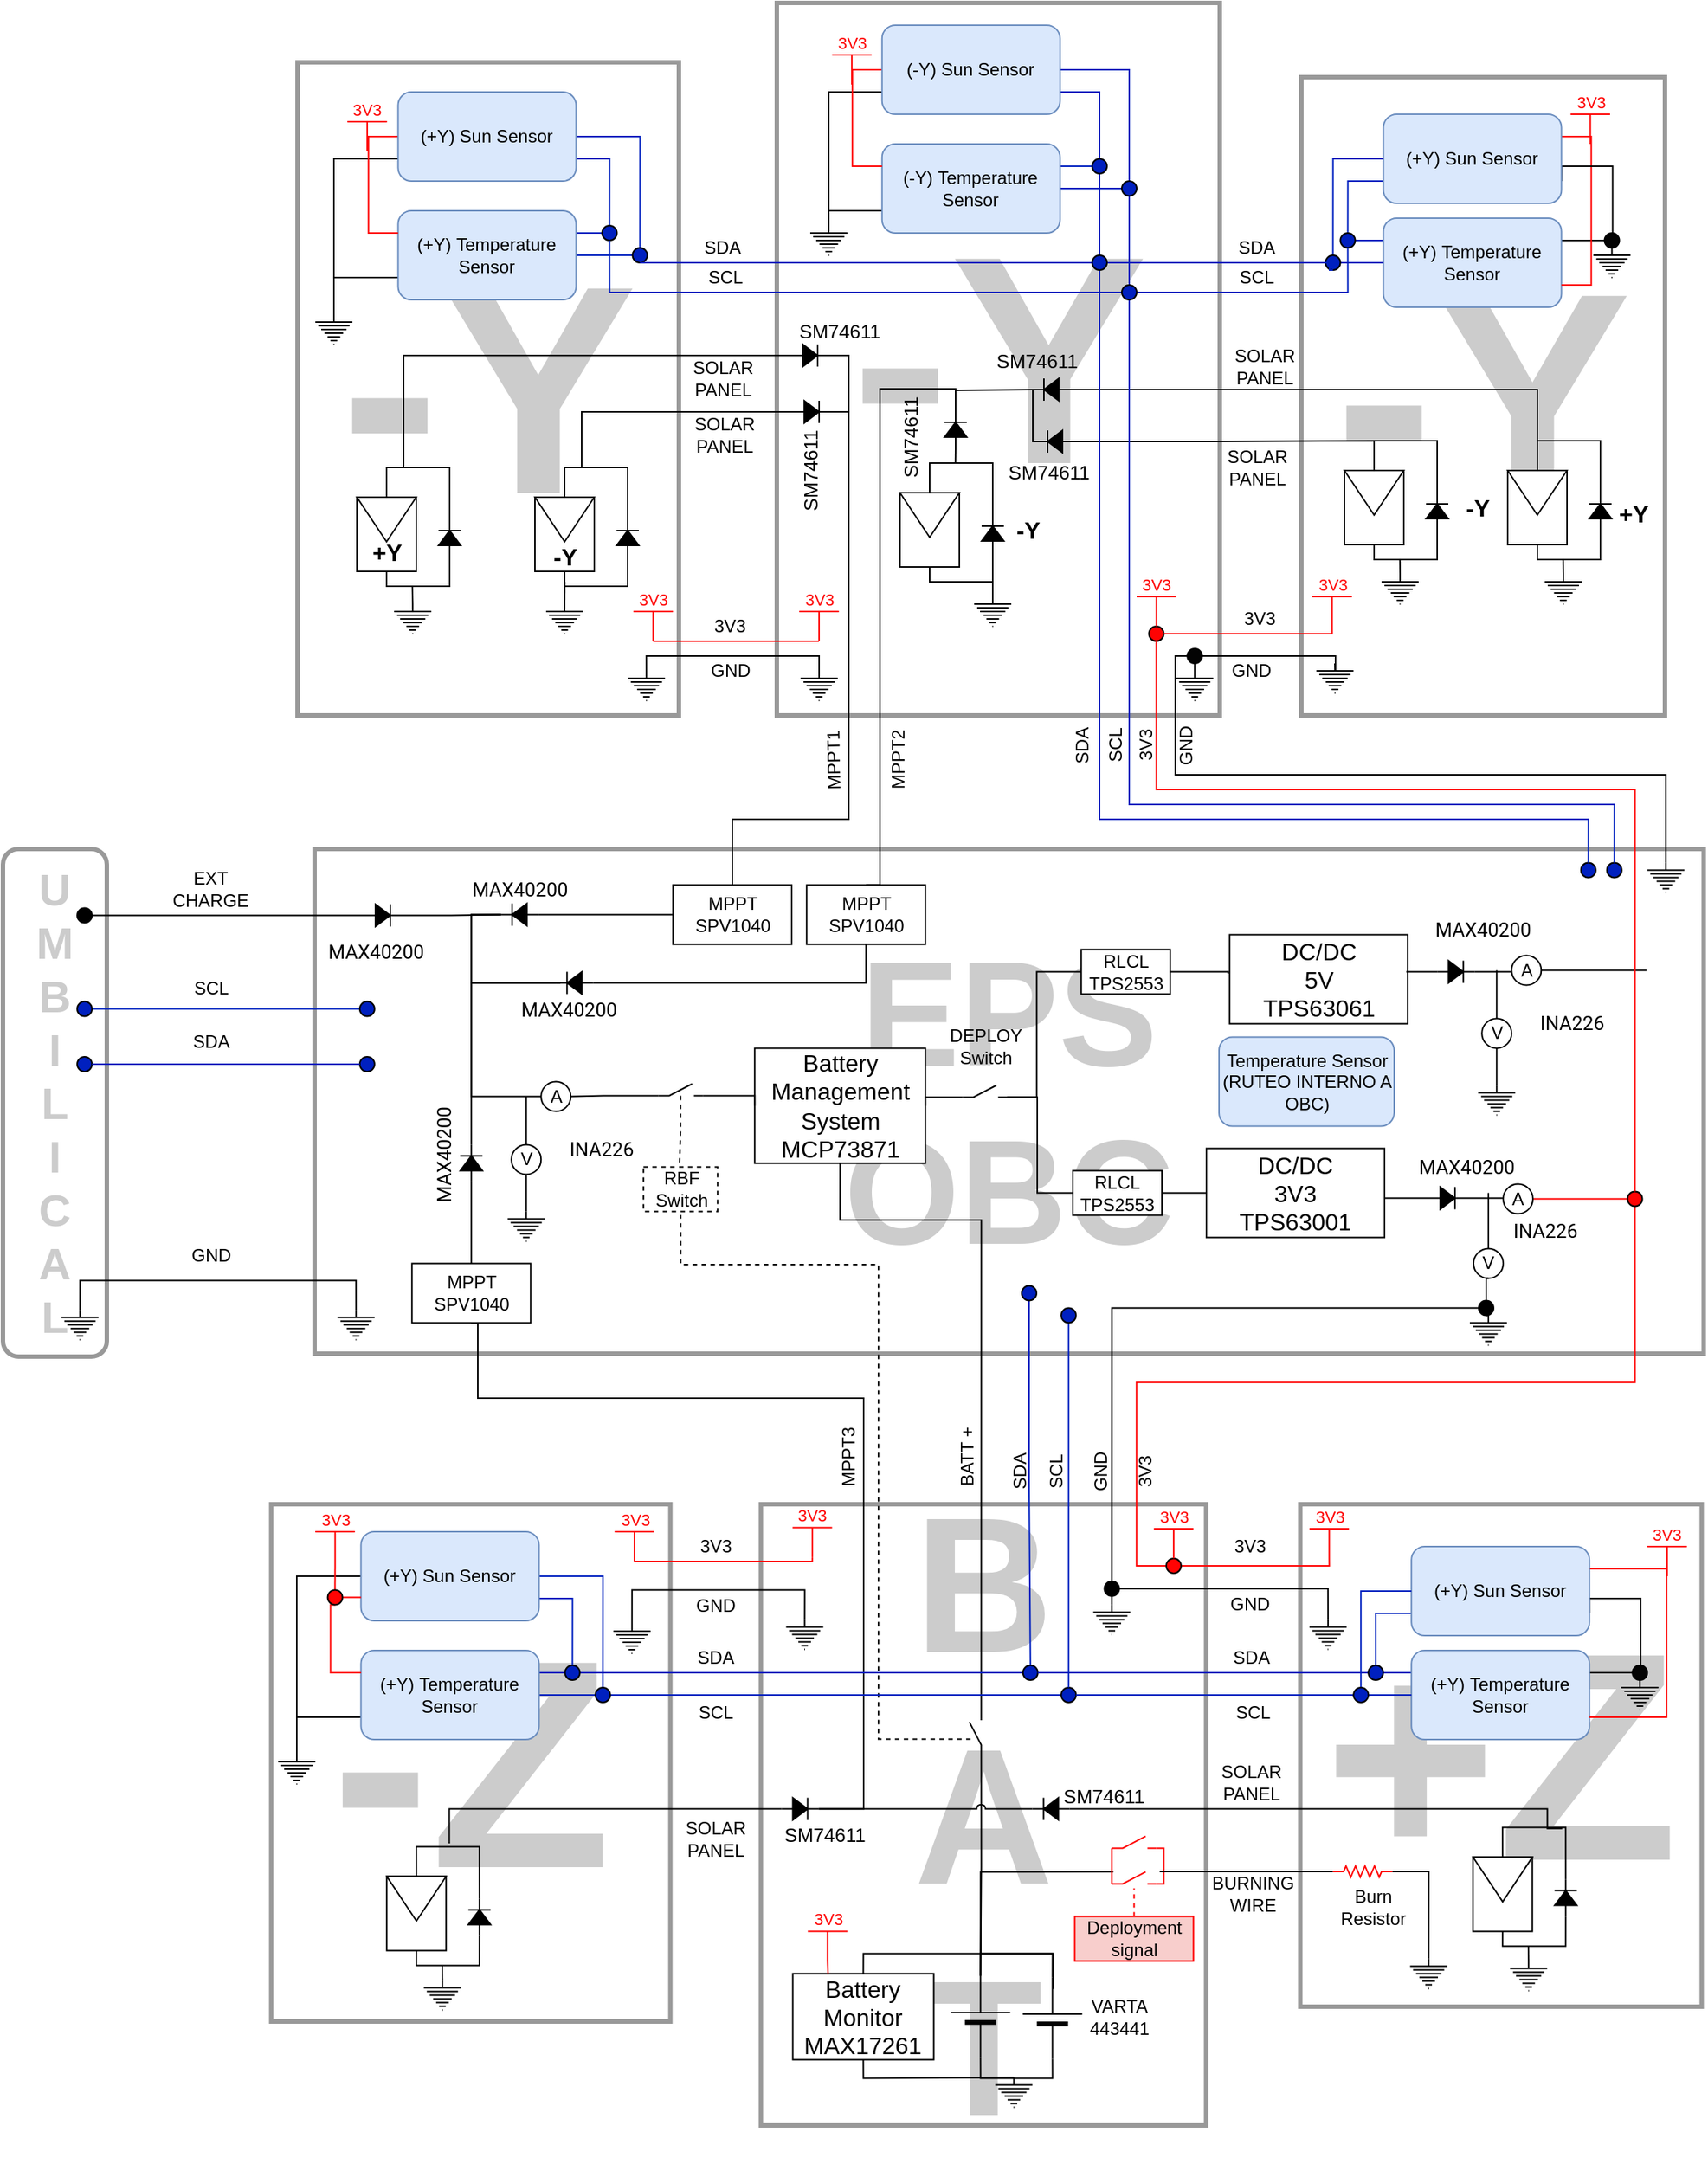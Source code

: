 <mxfile version="14.4.3" type="google"><diagram id="GIaRhWO2R9H2f6t5wcDx" name="Page-1"><mxGraphModel dx="1275" dy="-50" grid="1" gridSize="10" guides="1" tooltips="1" connect="1" arrows="0" fold="1" page="1" pageScale="1" pageWidth="1169" pageHeight="827" math="0" shadow="0"><root><mxCell id="0"/><mxCell id="1" parent="0"/><mxCell id="76TTTtl9-hSIOXt97z-o-2" value="&lt;b style=&quot;color: rgb(204 , 204 , 204) ; font-size: 200px&quot;&gt;-Y&lt;/b&gt;" style="rounded=0;whiteSpace=wrap;html=1;strokeColor=#999999;strokeWidth=3;" parent="1" vertex="1"><mxGeometry x="268.5" y="1020" width="257" height="440" as="geometry"/></mxCell><mxCell id="76TTTtl9-hSIOXt97z-o-3" value="&lt;font style=&quot;font-size: 200px&quot; color=&quot;#cccccc&quot;&gt;&lt;b&gt;-Y&lt;/b&gt;&lt;/font&gt;" style="rounded=0;whiteSpace=wrap;html=1;strokeColor=#999999;strokeWidth=3;" parent="1" vertex="1"><mxGeometry x="591.5" y="980" width="298.5" height="480" as="geometry"/></mxCell><mxCell id="76TTTtl9-hSIOXt97z-o-4" value="&lt;b style=&quot;color: rgb(204 , 204 , 204) ; font-size: 200px&quot;&gt;-Y&lt;/b&gt;" style="rounded=0;whiteSpace=wrap;html=1;strokeColor=#999999;strokeWidth=3;" parent="1" vertex="1"><mxGeometry x="945" y="1030" width="245" height="430" as="geometry"/></mxCell><mxCell id="76TTTtl9-hSIOXt97z-o-7" value="&lt;font style=&quot;font-size: 200px&quot; color=&quot;#cccccc&quot;&gt;&lt;b&gt;+Z&lt;/b&gt;&lt;/font&gt;" style="rounded=0;whiteSpace=wrap;html=1;strokeColor=#999999;strokeWidth=3;" parent="1" vertex="1"><mxGeometry x="944.25" y="1991.49" width="270.5" height="338.51" as="geometry"/></mxCell><mxCell id="76TTTtl9-hSIOXt97z-o-6" value="&lt;b&gt;&lt;font style=&quot;font-size: 200px&quot; color=&quot;#cccccc&quot;&gt;-Z&lt;/font&gt;&lt;/b&gt;" style="rounded=0;whiteSpace=wrap;html=1;strokeColor=#999999;strokeWidth=3;" parent="1" vertex="1"><mxGeometry x="250.75" y="1991.49" width="269" height="348.51" as="geometry"/></mxCell><mxCell id="76TTTtl9-hSIOXt97z-o-8" value="&lt;b style=&quot;font-size: 130px&quot;&gt;&lt;font style=&quot;font-size: 130px&quot; color=&quot;#cccccc&quot;&gt;B&lt;br&gt;A&lt;br&gt;T&lt;/font&gt;&lt;/b&gt;" style="rounded=0;whiteSpace=wrap;html=1;strokeColor=#999999;strokeWidth=3;" parent="1" vertex="1"><mxGeometry x="580.75" y="1991.49" width="300" height="418.51" as="geometry"/></mxCell><mxCell id="76TTTtl9-hSIOXt97z-o-5" value="&lt;font style=&quot;font-size: 100px&quot; color=&quot;#cccccc&quot;&gt;&lt;span&gt;EPS&lt;br&gt;OBC&lt;/span&gt;&lt;/font&gt;" style="rounded=0;whiteSpace=wrap;html=1;strokeColor=#999999;fontStyle=1;strokeWidth=3;" parent="1" vertex="1"><mxGeometry x="280" y="1550" width="936.13" height="340" as="geometry"/></mxCell><mxCell id="EZIjlEKYmJxni8p3Vt4f-2" value="" style="rounded=0;whiteSpace=wrap;html=1;" parent="1" vertex="1"><mxGeometry x="674.5" y="1310" width="40" height="50" as="geometry"/></mxCell><mxCell id="EZIjlEKYmJxni8p3Vt4f-4" value="" style="triangle;whiteSpace=wrap;html=1;rotation=90;" parent="1" vertex="1"><mxGeometry x="679.5" y="1305" width="30" height="40" as="geometry"/></mxCell><mxCell id="EZIjlEKYmJxni8p3Vt4f-9" style="edgeStyle=orthogonalEdgeStyle;rounded=0;orthogonalLoop=1;jettySize=auto;html=1;exitX=0;exitY=0.5;exitDx=0;exitDy=0;exitPerimeter=0;entryX=0.5;entryY=1;entryDx=0;entryDy=0;endArrow=none;endFill=0;" parent="1" source="EZIjlEKYmJxni8p3Vt4f-5" target="EZIjlEKYmJxni8p3Vt4f-2" edge="1"><mxGeometry relative="1" as="geometry"/></mxCell><mxCell id="EZIjlEKYmJxni8p3Vt4f-10" style="edgeStyle=orthogonalEdgeStyle;rounded=0;orthogonalLoop=1;jettySize=auto;html=1;exitX=1;exitY=0.5;exitDx=0;exitDy=0;exitPerimeter=0;entryX=0;entryY=0.5;entryDx=0;entryDy=0;endArrow=none;endFill=0;" parent="1" source="EZIjlEKYmJxni8p3Vt4f-5" target="EZIjlEKYmJxni8p3Vt4f-4" edge="1"><mxGeometry relative="1" as="geometry"/></mxCell><mxCell id="EZIjlEKYmJxni8p3Vt4f-5" value="" style="pointerEvents=1;fillColor=strokeColor;verticalLabelPosition=bottom;shadow=0;dashed=0;align=center;html=1;verticalAlign=top;shape=mxgraph.electrical.diodes.diode;rotation=-90;" parent="1" vertex="1"><mxGeometry x="724.5" y="1330" width="25" height="15" as="geometry"/></mxCell><mxCell id="EZIjlEKYmJxni8p3Vt4f-12" style="edgeStyle=orthogonalEdgeStyle;rounded=0;orthogonalLoop=1;jettySize=auto;html=1;exitX=0;exitY=0.5;exitDx=0;exitDy=0;exitPerimeter=0;endArrow=none;endFill=0;" parent="1" source="EZIjlEKYmJxni8p3Vt4f-11" edge="1"><mxGeometry relative="1" as="geometry"><mxPoint x="711.881" y="1290" as="targetPoint"/></mxGeometry></mxCell><mxCell id="76TTTtl9-hSIOXt97z-o-20" style="edgeStyle=orthogonalEdgeStyle;rounded=0;jumpStyle=arc;orthogonalLoop=1;jettySize=auto;html=1;exitX=1;exitY=0.5;exitDx=0;exitDy=0;exitPerimeter=0;entryX=1;entryY=0.5;entryDx=0;entryDy=0;entryPerimeter=0;endArrow=none;endFill=0;" parent="1" source="EZIjlEKYmJxni8p3Vt4f-11" target="EZIjlEKYmJxni8p3Vt4f-31" edge="1"><mxGeometry relative="1" as="geometry"><Array as="points"><mxPoint x="712" y="1241"/><mxPoint x="763" y="1241"/></Array></mxGeometry></mxCell><mxCell id="76TTTtl9-hSIOXt97z-o-22" style="edgeStyle=orthogonalEdgeStyle;rounded=0;jumpStyle=arc;orthogonalLoop=1;jettySize=auto;html=1;exitX=1;exitY=0.5;exitDx=0;exitDy=0;exitPerimeter=0;entryX=0.5;entryY=0;entryDx=0;entryDy=0;endArrow=none;endFill=0;" parent="1" source="EZIjlEKYmJxni8p3Vt4f-11" target="xDmE5SKyx-tsvJB5vGdN-4" edge="1"><mxGeometry relative="1" as="geometry"><Array as="points"><mxPoint x="712" y="1240"/><mxPoint x="661" y="1240"/></Array></mxGeometry></mxCell><mxCell id="EZIjlEKYmJxni8p3Vt4f-11" value="" style="pointerEvents=1;verticalLabelPosition=bottom;shadow=0;dashed=0;align=center;html=1;verticalAlign=top;shape=mxgraph.electrical.diodes.diode;rotation=-90;fillColor=#000000;" parent="1" vertex="1"><mxGeometry x="699.5" y="1260" width="25" height="15" as="geometry"/></mxCell><mxCell id="2u50zfdkB2pkY92wjiOz-163" style="edgeStyle=orthogonalEdgeStyle;rounded=0;orthogonalLoop=1;jettySize=auto;html=1;exitX=0.5;exitY=0;exitDx=0;exitDy=0;exitPerimeter=0;endArrow=none;endFill=0;fontSize=12;fontColor=#000000;" parent="1" source="EZIjlEKYmJxni8p3Vt4f-14" edge="1"><mxGeometry relative="1" as="geometry"><mxPoint x="737" y="1370" as="targetPoint"/></mxGeometry></mxCell><mxCell id="EZIjlEKYmJxni8p3Vt4f-14" value="" style="pointerEvents=1;verticalLabelPosition=bottom;shadow=0;dashed=0;align=center;html=1;verticalAlign=top;shape=mxgraph.electrical.signal_sources.protective_earth;" parent="1" vertex="1"><mxGeometry x="724.5" y="1380" width="25" height="20" as="geometry"/></mxCell><mxCell id="EZIjlEKYmJxni8p3Vt4f-16" value="" style="rounded=0;whiteSpace=wrap;html=1;" parent="1" vertex="1"><mxGeometry x="974" y="1295" width="40" height="50" as="geometry"/></mxCell><mxCell id="EZIjlEKYmJxni8p3Vt4f-17" value="" style="triangle;whiteSpace=wrap;html=1;rotation=90;" parent="1" vertex="1"><mxGeometry x="979" y="1290" width="30" height="40" as="geometry"/></mxCell><mxCell id="EZIjlEKYmJxni8p3Vt4f-18" style="edgeStyle=orthogonalEdgeStyle;rounded=0;orthogonalLoop=1;jettySize=auto;html=1;exitX=0;exitY=0.5;exitDx=0;exitDy=0;exitPerimeter=0;entryX=0.5;entryY=1;entryDx=0;entryDy=0;endArrow=none;endFill=0;" parent="1" source="EZIjlEKYmJxni8p3Vt4f-20" target="EZIjlEKYmJxni8p3Vt4f-16" edge="1"><mxGeometry relative="1" as="geometry"/></mxCell><mxCell id="EZIjlEKYmJxni8p3Vt4f-19" style="edgeStyle=orthogonalEdgeStyle;rounded=0;orthogonalLoop=1;jettySize=auto;html=1;exitX=1;exitY=0.5;exitDx=0;exitDy=0;exitPerimeter=0;entryX=0;entryY=0.5;entryDx=0;entryDy=0;endArrow=none;endFill=0;" parent="1" source="EZIjlEKYmJxni8p3Vt4f-20" target="EZIjlEKYmJxni8p3Vt4f-17" edge="1"><mxGeometry relative="1" as="geometry"/></mxCell><mxCell id="EZIjlEKYmJxni8p3Vt4f-20" value="" style="pointerEvents=1;fillColor=strokeColor;verticalLabelPosition=bottom;shadow=0;dashed=0;align=center;html=1;verticalAlign=top;shape=mxgraph.electrical.diodes.diode;rotation=-90;" parent="1" vertex="1"><mxGeometry x="1024" y="1315" width="25" height="15" as="geometry"/></mxCell><mxCell id="EZIjlEKYmJxni8p3Vt4f-21" style="edgeStyle=orthogonalEdgeStyle;rounded=0;orthogonalLoop=1;jettySize=auto;html=1;exitX=0;exitY=0.5;exitDx=0;exitDy=0;exitPerimeter=0;endArrow=none;endFill=0;entryX=0;entryY=0.5;entryDx=0;entryDy=0;" parent="1" source="EZIjlEKYmJxni8p3Vt4f-22" target="EZIjlEKYmJxni8p3Vt4f-17" edge="1"><mxGeometry relative="1" as="geometry"><mxPoint x="1033.881" y="1155" as="targetPoint"/></mxGeometry></mxCell><mxCell id="dtwXZwKMBaE8KcDvQQW3-113" style="edgeStyle=orthogonalEdgeStyle;rounded=0;orthogonalLoop=1;jettySize=auto;html=1;exitX=1;exitY=0.5;exitDx=0;exitDy=0;exitPerimeter=0;entryX=1;entryY=0.5;entryDx=0;entryDy=0;entryPerimeter=0;endArrow=none;endFill=0;fontSize=16;" parent="1" source="EZIjlEKYmJxni8p3Vt4f-22" target="EZIjlEKYmJxni8p3Vt4f-31" edge="1"><mxGeometry relative="1" as="geometry"/></mxCell><mxCell id="EZIjlEKYmJxni8p3Vt4f-22" value="" style="pointerEvents=1;verticalLabelPosition=bottom;shadow=0;dashed=0;align=center;html=1;verticalAlign=top;shape=mxgraph.electrical.diodes.diode;rotation=-180;fillColor=#000000;" parent="1" vertex="1"><mxGeometry x="766.5" y="1268" width="25" height="15" as="geometry"/></mxCell><mxCell id="EZIjlEKYmJxni8p3Vt4f-23" style="edgeStyle=orthogonalEdgeStyle;rounded=0;orthogonalLoop=1;jettySize=auto;html=1;exitX=0.5;exitY=0;exitDx=0;exitDy=0;exitPerimeter=0;endArrow=none;endFill=0;" parent="1" source="EZIjlEKYmJxni8p3Vt4f-24" edge="1"><mxGeometry relative="1" as="geometry"><mxPoint x="1011.381" y="1355" as="targetPoint"/></mxGeometry></mxCell><mxCell id="EZIjlEKYmJxni8p3Vt4f-24" value="" style="pointerEvents=1;verticalLabelPosition=bottom;shadow=0;dashed=0;align=center;html=1;verticalAlign=top;shape=mxgraph.electrical.signal_sources.protective_earth;" parent="1" vertex="1"><mxGeometry x="999" y="1365" width="25" height="20" as="geometry"/></mxCell><mxCell id="EZIjlEKYmJxni8p3Vt4f-25" value="" style="rounded=0;whiteSpace=wrap;html=1;" parent="1" vertex="1"><mxGeometry x="1084" y="1295" width="40" height="50" as="geometry"/></mxCell><mxCell id="EZIjlEKYmJxni8p3Vt4f-26" value="" style="triangle;whiteSpace=wrap;html=1;rotation=90;" parent="1" vertex="1"><mxGeometry x="1089" y="1290" width="30" height="40" as="geometry"/></mxCell><mxCell id="EZIjlEKYmJxni8p3Vt4f-27" style="edgeStyle=orthogonalEdgeStyle;rounded=0;orthogonalLoop=1;jettySize=auto;html=1;exitX=0;exitY=0.5;exitDx=0;exitDy=0;exitPerimeter=0;entryX=0.5;entryY=1;entryDx=0;entryDy=0;endArrow=none;endFill=0;" parent="1" source="EZIjlEKYmJxni8p3Vt4f-29" target="EZIjlEKYmJxni8p3Vt4f-25" edge="1"><mxGeometry relative="1" as="geometry"/></mxCell><mxCell id="EZIjlEKYmJxni8p3Vt4f-28" style="edgeStyle=orthogonalEdgeStyle;rounded=0;orthogonalLoop=1;jettySize=auto;html=1;exitX=1;exitY=0.5;exitDx=0;exitDy=0;exitPerimeter=0;entryX=0;entryY=0.5;entryDx=0;entryDy=0;endArrow=none;endFill=0;" parent="1" source="EZIjlEKYmJxni8p3Vt4f-29" target="EZIjlEKYmJxni8p3Vt4f-26" edge="1"><mxGeometry relative="1" as="geometry"/></mxCell><mxCell id="EZIjlEKYmJxni8p3Vt4f-29" value="" style="pointerEvents=1;fillColor=strokeColor;verticalLabelPosition=bottom;shadow=0;dashed=0;align=center;html=1;verticalAlign=top;shape=mxgraph.electrical.diodes.diode;rotation=-90;" parent="1" vertex="1"><mxGeometry x="1134" y="1315" width="25" height="15" as="geometry"/></mxCell><mxCell id="76TTTtl9-hSIOXt97z-o-19" style="edgeStyle=orthogonalEdgeStyle;rounded=0;jumpStyle=arc;orthogonalLoop=1;jettySize=auto;html=1;exitX=0;exitY=0.5;exitDx=0;exitDy=0;exitPerimeter=0;entryX=0;entryY=0.5;entryDx=0;entryDy=0;endArrow=none;endFill=0;" parent="1" source="EZIjlEKYmJxni8p3Vt4f-31" target="EZIjlEKYmJxni8p3Vt4f-26" edge="1"><mxGeometry relative="1" as="geometry"/></mxCell><mxCell id="EZIjlEKYmJxni8p3Vt4f-31" value="" style="pointerEvents=1;verticalLabelPosition=bottom;shadow=0;dashed=0;align=center;html=1;verticalAlign=top;shape=mxgraph.electrical.diodes.diode;rotation=-180;fillColor=#000000;" parent="1" vertex="1"><mxGeometry x="764" y="1233" width="25" height="15" as="geometry"/></mxCell><mxCell id="EZIjlEKYmJxni8p3Vt4f-32" style="edgeStyle=orthogonalEdgeStyle;rounded=0;orthogonalLoop=1;jettySize=auto;html=1;exitX=0.5;exitY=0;exitDx=0;exitDy=0;exitPerimeter=0;endArrow=none;endFill=0;" parent="1" source="EZIjlEKYmJxni8p3Vt4f-33" edge="1"><mxGeometry relative="1" as="geometry"><mxPoint x="1121.381" y="1355" as="targetPoint"/></mxGeometry></mxCell><mxCell id="EZIjlEKYmJxni8p3Vt4f-33" value="" style="pointerEvents=1;verticalLabelPosition=bottom;shadow=0;dashed=0;align=center;html=1;verticalAlign=top;shape=mxgraph.electrical.signal_sources.protective_earth;" parent="1" vertex="1"><mxGeometry x="1109" y="1365" width="25" height="20" as="geometry"/></mxCell><mxCell id="76TTTtl9-hSIOXt97z-o-26" style="edgeStyle=orthogonalEdgeStyle;rounded=0;jumpStyle=arc;orthogonalLoop=1;jettySize=auto;html=1;exitX=0.5;exitY=0;exitDx=0;exitDy=0;endArrow=none;endFill=0;" parent="1" source="EZIjlEKYmJxni8p3Vt4f-34" edge="1"><mxGeometry relative="1" as="geometry"><mxPoint x="600" y="1530" as="targetPoint"/><Array as="points"><mxPoint x="561" y="1530"/><mxPoint x="600" y="1530"/></Array></mxGeometry></mxCell><mxCell id="EZIjlEKYmJxni8p3Vt4f-34" value="MPPT&lt;br&gt;SPV1040" style="rounded=0;whiteSpace=wrap;html=1;" parent="1" vertex="1"><mxGeometry x="521.5" y="1574.25" width="80" height="40" as="geometry"/></mxCell><mxCell id="dtwXZwKMBaE8KcDvQQW3-1" value="-Y" style="text;html=1;strokeColor=none;fillColor=none;align=center;verticalAlign=middle;whiteSpace=wrap;rounded=0;fontSize=16;fontStyle=1" parent="1" vertex="1"><mxGeometry x="745.5" y="1325" width="30" height="20" as="geometry"/></mxCell><mxCell id="dtwXZwKMBaE8KcDvQQW3-2" value="" style="rounded=0;whiteSpace=wrap;html=1;" parent="1" vertex="1"><mxGeometry x="328.63" y="2242.23" width="40" height="50" as="geometry"/></mxCell><mxCell id="dtwXZwKMBaE8KcDvQQW3-3" value="" style="triangle;whiteSpace=wrap;html=1;rotation=90;" parent="1" vertex="1"><mxGeometry x="333.63" y="2237.23" width="30" height="40" as="geometry"/></mxCell><mxCell id="dtwXZwKMBaE8KcDvQQW3-4" style="edgeStyle=orthogonalEdgeStyle;rounded=0;orthogonalLoop=1;jettySize=auto;html=1;exitX=0;exitY=0.5;exitDx=0;exitDy=0;exitPerimeter=0;entryX=0.5;entryY=1;entryDx=0;entryDy=0;endArrow=none;endFill=0;" parent="1" source="dtwXZwKMBaE8KcDvQQW3-6" target="dtwXZwKMBaE8KcDvQQW3-2" edge="1"><mxGeometry relative="1" as="geometry"/></mxCell><mxCell id="dtwXZwKMBaE8KcDvQQW3-5" style="edgeStyle=orthogonalEdgeStyle;rounded=0;orthogonalLoop=1;jettySize=auto;html=1;exitX=1;exitY=0.5;exitDx=0;exitDy=0;exitPerimeter=0;entryX=0;entryY=0.5;entryDx=0;entryDy=0;endArrow=none;endFill=0;" parent="1" source="dtwXZwKMBaE8KcDvQQW3-6" target="dtwXZwKMBaE8KcDvQQW3-3" edge="1"><mxGeometry relative="1" as="geometry"/></mxCell><mxCell id="dtwXZwKMBaE8KcDvQQW3-6" value="" style="pointerEvents=1;fillColor=strokeColor;verticalLabelPosition=bottom;shadow=0;dashed=0;align=center;html=1;verticalAlign=top;shape=mxgraph.electrical.diodes.diode;rotation=-90;" parent="1" vertex="1"><mxGeometry x="378.63" y="2262.23" width="25" height="15" as="geometry"/></mxCell><mxCell id="dtwXZwKMBaE8KcDvQQW3-8" style="edgeStyle=orthogonalEdgeStyle;rounded=0;orthogonalLoop=1;jettySize=auto;html=1;exitX=1;exitY=0.5;exitDx=0;exitDy=0;exitPerimeter=0;entryX=0.5;entryY=1;entryDx=0;entryDy=0;endArrow=none;endFill=0;jumpStyle=arc;" parent="1" source="dtwXZwKMBaE8KcDvQQW3-9" target="dtwXZwKMBaE8KcDvQQW3-32" edge="1"><mxGeometry relative="1" as="geometry"><Array as="points"><mxPoint x="650" y="2197"/><mxPoint x="650" y="1920"/><mxPoint x="390" y="1920"/><mxPoint x="390" y="1869"/></Array></mxGeometry></mxCell><mxCell id="2u50zfdkB2pkY92wjiOz-30" style="edgeStyle=orthogonalEdgeStyle;rounded=0;orthogonalLoop=1;jettySize=auto;html=1;exitX=0;exitY=0.5;exitDx=0;exitDy=0;exitPerimeter=0;endArrow=none;endFill=0;strokeColor=#000000;" parent="1" source="dtwXZwKMBaE8KcDvQQW3-9" edge="1"><mxGeometry relative="1" as="geometry"><mxPoint x="370.75" y="2220" as="targetPoint"/><Array as="points"><mxPoint x="370.75" y="2197"/><mxPoint x="370.75" y="2220"/></Array></mxGeometry></mxCell><mxCell id="dtwXZwKMBaE8KcDvQQW3-9" value="" style="pointerEvents=1;verticalLabelPosition=bottom;shadow=0;dashed=0;align=center;html=1;verticalAlign=top;shape=mxgraph.electrical.diodes.diode;rotation=0;fillColor=#000000;" parent="1" vertex="1"><mxGeometry x="594.75" y="2189.24" width="25" height="15" as="geometry"/></mxCell><mxCell id="dtwXZwKMBaE8KcDvQQW3-10" style="edgeStyle=orthogonalEdgeStyle;rounded=0;orthogonalLoop=1;jettySize=auto;html=1;exitX=0.5;exitY=0;exitDx=0;exitDy=0;exitPerimeter=0;endArrow=none;endFill=0;" parent="1" source="dtwXZwKMBaE8KcDvQQW3-11" edge="1"><mxGeometry relative="1" as="geometry"><mxPoint x="366.011" y="2302.23" as="targetPoint"/></mxGeometry></mxCell><mxCell id="dtwXZwKMBaE8KcDvQQW3-11" value="" style="pointerEvents=1;verticalLabelPosition=bottom;shadow=0;dashed=0;align=center;html=1;verticalAlign=top;shape=mxgraph.electrical.signal_sources.protective_earth;" parent="1" vertex="1"><mxGeometry x="353.63" y="2312.23" width="25" height="20" as="geometry"/></mxCell><mxCell id="dtwXZwKMBaE8KcDvQQW3-22" value="" style="rounded=0;whiteSpace=wrap;html=1;" parent="1" vertex="1"><mxGeometry x="1060.63" y="2229.29" width="40" height="50" as="geometry"/></mxCell><mxCell id="dtwXZwKMBaE8KcDvQQW3-23" value="" style="triangle;whiteSpace=wrap;html=1;rotation=90;" parent="1" vertex="1"><mxGeometry x="1065.63" y="2224.29" width="30" height="40" as="geometry"/></mxCell><mxCell id="dtwXZwKMBaE8KcDvQQW3-24" style="edgeStyle=orthogonalEdgeStyle;rounded=0;orthogonalLoop=1;jettySize=auto;html=1;exitX=0;exitY=0.5;exitDx=0;exitDy=0;exitPerimeter=0;entryX=0.5;entryY=1;entryDx=0;entryDy=0;endArrow=none;endFill=0;" parent="1" source="dtwXZwKMBaE8KcDvQQW3-26" target="dtwXZwKMBaE8KcDvQQW3-22" edge="1"><mxGeometry relative="1" as="geometry"/></mxCell><mxCell id="dtwXZwKMBaE8KcDvQQW3-25" style="edgeStyle=orthogonalEdgeStyle;rounded=0;orthogonalLoop=1;jettySize=auto;html=1;exitX=1;exitY=0.5;exitDx=0;exitDy=0;exitPerimeter=0;entryX=0;entryY=0.5;entryDx=0;entryDy=0;endArrow=none;endFill=0;" parent="1" source="dtwXZwKMBaE8KcDvQQW3-26" target="dtwXZwKMBaE8KcDvQQW3-23" edge="1"><mxGeometry relative="1" as="geometry"/></mxCell><mxCell id="dtwXZwKMBaE8KcDvQQW3-26" value="" style="pointerEvents=1;fillColor=strokeColor;verticalLabelPosition=bottom;shadow=0;dashed=0;align=center;html=1;verticalAlign=top;shape=mxgraph.electrical.diodes.diode;rotation=-90;" parent="1" vertex="1"><mxGeometry x="1110.63" y="2249.29" width="25" height="15" as="geometry"/></mxCell><mxCell id="dtwXZwKMBaE8KcDvQQW3-30" style="edgeStyle=orthogonalEdgeStyle;rounded=0;orthogonalLoop=1;jettySize=auto;html=1;exitX=0.5;exitY=0;exitDx=0;exitDy=0;exitPerimeter=0;endArrow=none;endFill=0;" parent="1" source="dtwXZwKMBaE8KcDvQQW3-31" edge="1"><mxGeometry relative="1" as="geometry"><mxPoint x="1098.011" y="2289.29" as="targetPoint"/></mxGeometry></mxCell><mxCell id="dtwXZwKMBaE8KcDvQQW3-31" value="" style="pointerEvents=1;verticalLabelPosition=bottom;shadow=0;dashed=0;align=center;html=1;verticalAlign=top;shape=mxgraph.electrical.signal_sources.protective_earth;" parent="1" vertex="1"><mxGeometry x="1085.63" y="2299.29" width="25" height="20" as="geometry"/></mxCell><mxCell id="dtwXZwKMBaE8KcDvQQW3-32" value="MPPT&lt;br&gt;SPV1040" style="rounded=0;whiteSpace=wrap;html=1;" parent="1" vertex="1"><mxGeometry x="345.63" y="1829.25" width="80" height="40" as="geometry"/></mxCell><mxCell id="dtwXZwKMBaE8KcDvQQW3-33" value="&lt;font style=&quot;font-size: 13px ; font-weight: normal&quot;&gt;SM74611&lt;/font&gt;" style="text;html=1;strokeColor=none;fillColor=none;align=center;verticalAlign=middle;whiteSpace=wrap;rounded=0;fontSize=16;fontStyle=1" parent="1" vertex="1"><mxGeometry x="609.01" y="2203.24" width="30" height="20" as="geometry"/></mxCell><mxCell id="dtwXZwKMBaE8KcDvQQW3-34" value="" style="rounded=0;whiteSpace=wrap;html=1;" parent="1" vertex="1"><mxGeometry x="308.5" y="1313" width="40" height="50" as="geometry"/></mxCell><mxCell id="dtwXZwKMBaE8KcDvQQW3-35" value="" style="triangle;whiteSpace=wrap;html=1;rotation=90;" parent="1" vertex="1"><mxGeometry x="313.5" y="1308" width="30" height="40" as="geometry"/></mxCell><mxCell id="dtwXZwKMBaE8KcDvQQW3-36" style="edgeStyle=orthogonalEdgeStyle;rounded=0;orthogonalLoop=1;jettySize=auto;html=1;exitX=0;exitY=0.5;exitDx=0;exitDy=0;exitPerimeter=0;entryX=0.5;entryY=1;entryDx=0;entryDy=0;endArrow=none;endFill=0;" parent="1" source="dtwXZwKMBaE8KcDvQQW3-38" target="dtwXZwKMBaE8KcDvQQW3-34" edge="1"><mxGeometry relative="1" as="geometry"/></mxCell><mxCell id="dtwXZwKMBaE8KcDvQQW3-37" style="edgeStyle=orthogonalEdgeStyle;rounded=0;orthogonalLoop=1;jettySize=auto;html=1;exitX=1;exitY=0.5;exitDx=0;exitDy=0;exitPerimeter=0;entryX=0;entryY=0.5;entryDx=0;entryDy=0;endArrow=none;endFill=0;" parent="1" source="dtwXZwKMBaE8KcDvQQW3-38" target="dtwXZwKMBaE8KcDvQQW3-35" edge="1"><mxGeometry relative="1" as="geometry"/></mxCell><mxCell id="dtwXZwKMBaE8KcDvQQW3-38" value="" style="pointerEvents=1;fillColor=strokeColor;verticalLabelPosition=bottom;shadow=0;dashed=0;align=center;html=1;verticalAlign=top;shape=mxgraph.electrical.diodes.diode;rotation=-90;" parent="1" vertex="1"><mxGeometry x="358.5" y="1333" width="25" height="15" as="geometry"/></mxCell><mxCell id="dtwXZwKMBaE8KcDvQQW3-39" style="edgeStyle=orthogonalEdgeStyle;rounded=0;orthogonalLoop=1;jettySize=auto;html=1;exitX=0;exitY=0.5;exitDx=0;exitDy=0;exitPerimeter=0;endArrow=none;endFill=0;" parent="1" source="dtwXZwKMBaE8KcDvQQW3-41" edge="1"><mxGeometry relative="1" as="geometry"><mxPoint x="340" y="1293" as="targetPoint"/><Array as="points"><mxPoint x="340" y="1218"/><mxPoint x="340" y="1293"/></Array></mxGeometry></mxCell><mxCell id="76TTTtl9-hSIOXt97z-o-25" style="edgeStyle=orthogonalEdgeStyle;rounded=0;jumpStyle=arc;orthogonalLoop=1;jettySize=auto;html=1;exitX=1;exitY=0.5;exitDx=0;exitDy=0;exitPerimeter=0;entryX=1;entryY=0.5;entryDx=0;entryDy=0;entryPerimeter=0;endArrow=none;endFill=0;" parent="1" source="dtwXZwKMBaE8KcDvQQW3-41" target="dtwXZwKMBaE8KcDvQQW3-51" edge="1"><mxGeometry relative="1" as="geometry"><Array as="points"><mxPoint x="640" y="1217"/><mxPoint x="640" y="1255"/></Array></mxGeometry></mxCell><mxCell id="dtwXZwKMBaE8KcDvQQW3-41" value="" style="pointerEvents=1;verticalLabelPosition=bottom;shadow=0;dashed=0;align=center;html=1;verticalAlign=top;shape=mxgraph.electrical.diodes.diode;rotation=0;fillColor=#000000;" parent="1" vertex="1"><mxGeometry x="601.5" y="1210" width="25" height="15" as="geometry"/></mxCell><mxCell id="dtwXZwKMBaE8KcDvQQW3-42" style="edgeStyle=orthogonalEdgeStyle;rounded=0;orthogonalLoop=1;jettySize=auto;html=1;exitX=0.5;exitY=0;exitDx=0;exitDy=0;exitPerimeter=0;endArrow=none;endFill=0;" parent="1" source="dtwXZwKMBaE8KcDvQQW3-43" edge="1"><mxGeometry relative="1" as="geometry"><mxPoint x="345.881" y="1373" as="targetPoint"/></mxGeometry></mxCell><mxCell id="dtwXZwKMBaE8KcDvQQW3-43" value="" style="pointerEvents=1;verticalLabelPosition=bottom;shadow=0;dashed=0;align=center;html=1;verticalAlign=top;shape=mxgraph.electrical.signal_sources.protective_earth;" parent="1" vertex="1"><mxGeometry x="333.63" y="1385" width="25" height="20" as="geometry"/></mxCell><mxCell id="dtwXZwKMBaE8KcDvQQW3-44" value="" style="rounded=0;whiteSpace=wrap;html=1;" parent="1" vertex="1"><mxGeometry x="428.5" y="1313" width="40" height="50" as="geometry"/></mxCell><mxCell id="dtwXZwKMBaE8KcDvQQW3-45" value="" style="triangle;whiteSpace=wrap;html=1;rotation=90;" parent="1" vertex="1"><mxGeometry x="433.5" y="1308" width="30" height="40" as="geometry"/></mxCell><mxCell id="dtwXZwKMBaE8KcDvQQW3-46" style="edgeStyle=orthogonalEdgeStyle;rounded=0;orthogonalLoop=1;jettySize=auto;html=1;exitX=0;exitY=0.5;exitDx=0;exitDy=0;exitPerimeter=0;entryX=0.5;entryY=1;entryDx=0;entryDy=0;endArrow=none;endFill=0;" parent="1" source="dtwXZwKMBaE8KcDvQQW3-48" target="dtwXZwKMBaE8KcDvQQW3-44" edge="1"><mxGeometry relative="1" as="geometry"/></mxCell><mxCell id="dtwXZwKMBaE8KcDvQQW3-47" style="edgeStyle=orthogonalEdgeStyle;rounded=0;orthogonalLoop=1;jettySize=auto;html=1;exitX=1;exitY=0.5;exitDx=0;exitDy=0;exitPerimeter=0;entryX=0;entryY=0.5;entryDx=0;entryDy=0;endArrow=none;endFill=0;" parent="1" source="dtwXZwKMBaE8KcDvQQW3-48" target="dtwXZwKMBaE8KcDvQQW3-45" edge="1"><mxGeometry relative="1" as="geometry"/></mxCell><mxCell id="dtwXZwKMBaE8KcDvQQW3-48" value="" style="pointerEvents=1;fillColor=strokeColor;verticalLabelPosition=bottom;shadow=0;dashed=0;align=center;html=1;verticalAlign=top;shape=mxgraph.electrical.diodes.diode;rotation=-90;" parent="1" vertex="1"><mxGeometry x="478.5" y="1333" width="25" height="15" as="geometry"/></mxCell><mxCell id="dtwXZwKMBaE8KcDvQQW3-49" style="edgeStyle=orthogonalEdgeStyle;rounded=0;orthogonalLoop=1;jettySize=auto;html=1;exitX=0;exitY=0.5;exitDx=0;exitDy=0;exitPerimeter=0;endArrow=none;endFill=0;" parent="1" source="dtwXZwKMBaE8KcDvQQW3-51" edge="1"><mxGeometry relative="1" as="geometry"><mxPoint x="460" y="1293" as="targetPoint"/><Array as="points"><mxPoint x="460" y="1256"/><mxPoint x="460" y="1293"/></Array></mxGeometry></mxCell><mxCell id="76TTTtl9-hSIOXt97z-o-27" style="edgeStyle=orthogonalEdgeStyle;rounded=0;jumpStyle=arc;orthogonalLoop=1;jettySize=auto;html=1;exitX=1;exitY=0.5;exitDx=0;exitDy=0;exitPerimeter=0;endArrow=none;endFill=0;" parent="1" source="dtwXZwKMBaE8KcDvQQW3-51" edge="1"><mxGeometry relative="1" as="geometry"><mxPoint x="600" y="1530" as="targetPoint"/><Array as="points"><mxPoint x="640" y="1255"/><mxPoint x="640" y="1530"/><mxPoint x="600" y="1530"/></Array></mxGeometry></mxCell><mxCell id="dtwXZwKMBaE8KcDvQQW3-51" value="" style="pointerEvents=1;verticalLabelPosition=bottom;shadow=0;dashed=0;align=center;html=1;verticalAlign=top;shape=mxgraph.electrical.diodes.diode;rotation=0;fillColor=#000000;" parent="1" vertex="1"><mxGeometry x="602.5" y="1248" width="25" height="15" as="geometry"/></mxCell><mxCell id="yEbk78giSRnL7-oYiNCP-5" style="edgeStyle=none;rounded=0;orthogonalLoop=1;jettySize=auto;html=1;exitX=0.5;exitY=0;exitDx=0;exitDy=0;exitPerimeter=0;entryX=0.5;entryY=0;entryDx=0;entryDy=0;entryPerimeter=0;strokeColor=none;endArrow=none;endFill=0;" parent="1" source="yEbk78giSRnL7-oYiNCP-152" target="EZIjlEKYmJxni8p3Vt4f-14" edge="1"><mxGeometry relative="1" as="geometry"/></mxCell><mxCell id="2u50zfdkB2pkY92wjiOz-178" style="edgeStyle=orthogonalEdgeStyle;rounded=0;orthogonalLoop=1;jettySize=auto;html=1;exitX=0.5;exitY=0;exitDx=0;exitDy=0;exitPerimeter=0;endArrow=none;endFill=0;fontSize=12;fontColor=#000000;" parent="1" source="dtwXZwKMBaE8KcDvQQW3-53" edge="1"><mxGeometry relative="1" as="geometry"><mxPoint x="448.6" y="1370" as="targetPoint"/></mxGeometry></mxCell><mxCell id="dtwXZwKMBaE8KcDvQQW3-53" value="" style="pointerEvents=1;verticalLabelPosition=bottom;shadow=0;dashed=0;align=center;html=1;verticalAlign=top;shape=mxgraph.electrical.signal_sources.protective_earth;" parent="1" vertex="1"><mxGeometry x="436" y="1385" width="25" height="20" as="geometry"/></mxCell><mxCell id="dtwXZwKMBaE8KcDvQQW3-54" value="+Y" style="text;html=1;strokeColor=none;fillColor=none;align=center;verticalAlign=middle;whiteSpace=wrap;rounded=0;fontSize=16;fontStyle=1" parent="1" vertex="1"><mxGeometry x="308.5" y="1340" width="40" height="20" as="geometry"/></mxCell><mxCell id="dtwXZwKMBaE8KcDvQQW3-61" style="edgeStyle=orthogonalEdgeStyle;rounded=0;orthogonalLoop=1;jettySize=auto;html=1;exitX=0;exitY=0.5;exitDx=0;exitDy=0;exitPerimeter=0;entryX=0.5;entryY=0;entryDx=0;entryDy=0;endArrow=none;endFill=0;fontSize=16;" parent="1" source="dtwXZwKMBaE8KcDvQQW3-56" target="dtwXZwKMBaE8KcDvQQW3-32" edge="1"><mxGeometry relative="1" as="geometry"/></mxCell><mxCell id="dtwXZwKMBaE8KcDvQQW3-64" style="edgeStyle=orthogonalEdgeStyle;rounded=0;orthogonalLoop=1;jettySize=auto;html=1;exitX=1;exitY=0.5;exitDx=0;exitDy=0;exitPerimeter=0;endArrow=none;endFill=0;fontSize=16;entryX=1;entryY=0.5;entryDx=0;entryDy=0;entryPerimeter=0;" parent="1" source="dtwXZwKMBaE8KcDvQQW3-56" target="dtwXZwKMBaE8KcDvQQW3-57" edge="1"><mxGeometry relative="1" as="geometry"><mxPoint x="420.63" y="1716.75" as="targetPoint"/><Array as="points"><mxPoint x="385.63" y="1594.75"/></Array></mxGeometry></mxCell><mxCell id="dtwXZwKMBaE8KcDvQQW3-56" value="" style="pointerEvents=1;fillColor=strokeColor;verticalLabelPosition=bottom;shadow=0;dashed=0;align=center;html=1;verticalAlign=top;shape=mxgraph.electrical.diodes.diode;rotation=-90;" parent="1" vertex="1"><mxGeometry x="373.13" y="1754.25" width="25" height="15" as="geometry"/></mxCell><mxCell id="dtwXZwKMBaE8KcDvQQW3-60" style="edgeStyle=orthogonalEdgeStyle;rounded=0;orthogonalLoop=1;jettySize=auto;html=1;exitX=0;exitY=0.5;exitDx=0;exitDy=0;exitPerimeter=0;entryX=0;entryY=0.5;entryDx=0;entryDy=0;fontSize=16;endArrow=none;endFill=0;" parent="1" source="dtwXZwKMBaE8KcDvQQW3-57" target="EZIjlEKYmJxni8p3Vt4f-34" edge="1"><mxGeometry relative="1" as="geometry"/></mxCell><mxCell id="dtwXZwKMBaE8KcDvQQW3-57" value="" style="pointerEvents=1;fillColor=strokeColor;verticalLabelPosition=bottom;shadow=0;dashed=0;align=center;html=1;verticalAlign=top;shape=mxgraph.electrical.diodes.diode;rotation=-180;" parent="1" vertex="1"><mxGeometry x="405.63" y="1586.75" width="25" height="15" as="geometry"/></mxCell><mxCell id="dtwXZwKMBaE8KcDvQQW3-62" value="Battery Management System&lt;br&gt;MCP73871" style="rounded=0;whiteSpace=wrap;html=1;fontSize=16;" parent="1" vertex="1"><mxGeometry x="576.63" y="1684.25" width="115" height="77.5" as="geometry"/></mxCell><mxCell id="dtwXZwKMBaE8KcDvQQW3-68" style="edgeStyle=orthogonalEdgeStyle;rounded=0;orthogonalLoop=1;jettySize=auto;html=1;exitX=0;exitY=0.5;exitDx=0;exitDy=0;exitPerimeter=0;entryX=0;entryY=0.5;entryDx=0;entryDy=0;entryPerimeter=0;endArrow=none;endFill=0;fontSize=16;" parent="1" source="dtwXZwKMBaE8KcDvQQW3-65" target="dtwXZwKMBaE8KcDvQQW3-66" edge="1"><mxGeometry relative="1" as="geometry"><Array as="points"><mxPoint x="729.25" y="2378.24"/><mxPoint x="777.25" y="2378.24"/></Array></mxGeometry></mxCell><mxCell id="dtwXZwKMBaE8KcDvQQW3-83" style="edgeStyle=orthogonalEdgeStyle;rounded=0;orthogonalLoop=1;jettySize=auto;html=1;exitX=1;exitY=0.5;exitDx=0;exitDy=0;exitPerimeter=0;entryX=1;entryY=0.5;entryDx=0;entryDy=0;entryPerimeter=0;endArrow=none;endFill=0;fontSize=16;" parent="1" source="dtwXZwKMBaE8KcDvQQW3-65" target="dtwXZwKMBaE8KcDvQQW3-66" edge="1"><mxGeometry relative="1" as="geometry"><Array as="points"><mxPoint x="729.25" y="2294.24"/><mxPoint x="777.25" y="2294.24"/></Array></mxGeometry></mxCell><mxCell id="2u50zfdkB2pkY92wjiOz-27" style="edgeStyle=orthogonalEdgeStyle;rounded=0;orthogonalLoop=1;jettySize=auto;html=1;exitX=1;exitY=0.5;exitDx=0;exitDy=0;exitPerimeter=0;endArrow=none;endFill=0;strokeColor=#000000;entryX=0.033;entryY=-0.009;entryDx=0;entryDy=0;entryPerimeter=0;" parent="1" source="dtwXZwKMBaE8KcDvQQW3-65" target="lubBtgdDgrkNgoazi3cO-11" edge="1"><mxGeometry relative="1" as="geometry"><mxPoint x="810.75" y="2230" as="targetPoint"/><Array as="points"><mxPoint x="728.75" y="2239"/></Array></mxGeometry></mxCell><mxCell id="dtwXZwKMBaE8KcDvQQW3-65" value="" style="verticalLabelPosition=bottom;shadow=0;dashed=0;align=center;fillColor=#000000;html=1;verticalAlign=top;strokeWidth=1;shape=mxgraph.electrical.miscellaneous.monocell_battery;fontSize=16;rotation=-90;" parent="1" vertex="1"><mxGeometry x="701.25" y="2316.74" width="55" height="40" as="geometry"/></mxCell><mxCell id="dtwXZwKMBaE8KcDvQQW3-66" value="" style="verticalLabelPosition=bottom;shadow=0;dashed=0;align=center;fillColor=#000000;html=1;verticalAlign=top;strokeWidth=1;shape=mxgraph.electrical.miscellaneous.monocell_battery;fontSize=16;rotation=-90;" parent="1" vertex="1"><mxGeometry x="749.75" y="2317.74" width="55" height="40" as="geometry"/></mxCell><mxCell id="dtwXZwKMBaE8KcDvQQW3-67" value="" style="pointerEvents=1;verticalLabelPosition=bottom;shadow=0;dashed=0;align=center;html=1;verticalAlign=top;shape=mxgraph.electrical.signal_sources.protective_earth;" parent="1" vertex="1"><mxGeometry x="738.75" y="2377.74" width="25" height="20" as="geometry"/></mxCell><mxCell id="lubBtgdDgrkNgoazi3cO-2" style="edgeStyle=orthogonalEdgeStyle;rounded=0;orthogonalLoop=1;jettySize=auto;html=1;exitX=1;exitY=1;exitDx=0;exitDy=0;exitPerimeter=0;entryX=0;entryY=0.5;entryDx=0;entryDy=0;endArrow=none;endFill=0;" parent="1" source="dtwXZwKMBaE8KcDvQQW3-87" target="dtwXZwKMBaE8KcDvQQW3-62" edge="1"><mxGeometry relative="1" as="geometry"/></mxCell><mxCell id="s8wtlARhJ_OemUE1hbM9-12" style="edgeStyle=orthogonalEdgeStyle;rounded=0;orthogonalLoop=1;jettySize=auto;html=1;exitX=0;exitY=1;exitDx=0;exitDy=0;exitPerimeter=0;entryX=1;entryY=0.5;entryDx=0;entryDy=0;endArrow=none;endFill=0;" parent="1" source="dtwXZwKMBaE8KcDvQQW3-87" target="s8wtlARhJ_OemUE1hbM9-6" edge="1"><mxGeometry relative="1" as="geometry"><Array as="points"><mxPoint x="474.63" y="1716.75"/></Array></mxGeometry></mxCell><mxCell id="76TTTtl9-hSIOXt97z-o-11" style="edgeStyle=orthogonalEdgeStyle;rounded=0;orthogonalLoop=1;jettySize=auto;html=1;exitX=0.5;exitY=1;exitDx=0;exitDy=0;exitPerimeter=0;dashed=1;endArrow=none;endFill=0;entryX=0.487;entryY=-0.071;entryDx=0;entryDy=0;entryPerimeter=0;" parent="1" source="dtwXZwKMBaE8KcDvQQW3-87" target="dtwXZwKMBaE8KcDvQQW3-119" edge="1"><mxGeometry relative="1" as="geometry"><mxPoint x="526.63" y="2118.75" as="targetPoint"/></mxGeometry></mxCell><mxCell id="dtwXZwKMBaE8KcDvQQW3-87" value="" style="pointerEvents=1;verticalLabelPosition=bottom;shadow=0;dashed=0;align=center;html=1;verticalAlign=top;shape=mxgraph.electrical.electro-mechanical.make_contact;fontSize=16;" parent="1" vertex="1"><mxGeometry x="511.63" y="1708.25" width="30" height="8" as="geometry"/></mxCell><mxCell id="dtwXZwKMBaE8KcDvQQW3-91" style="edgeStyle=orthogonalEdgeStyle;rounded=0;orthogonalLoop=1;jettySize=auto;html=1;exitX=0;exitY=1;exitDx=0;exitDy=0;exitPerimeter=0;endArrow=none;endFill=0;fontSize=16;entryX=0.856;entryY=0.515;entryDx=0;entryDy=0;entryPerimeter=0;" parent="1" target="dtwXZwKMBaE8KcDvQQW3-66" edge="1"><mxGeometry relative="1" as="geometry"><mxPoint x="729.107" y="2294.24" as="targetPoint"/><Array as="points"><mxPoint x="729.25" y="2294.24"/><mxPoint x="778.25" y="2294.24"/></Array><mxPoint x="729.0" y="2273.24" as="sourcePoint"/></mxGeometry></mxCell><mxCell id="dtwXZwKMBaE8KcDvQQW3-92" style="edgeStyle=orthogonalEdgeStyle;rounded=0;orthogonalLoop=1;jettySize=auto;html=1;exitX=1;exitY=1;exitDx=0;exitDy=0;exitPerimeter=0;entryX=0.5;entryY=1;entryDx=0;entryDy=0;endArrow=none;endFill=0;fontSize=16;" parent="1" source="dtwXZwKMBaE8KcDvQQW3-90" target="dtwXZwKMBaE8KcDvQQW3-62" edge="1"><mxGeometry relative="1" as="geometry"><Array as="points"><mxPoint x="729" y="1800"/><mxPoint x="634" y="1800"/></Array></mxGeometry></mxCell><mxCell id="76TTTtl9-hSIOXt97z-o-9" style="edgeStyle=orthogonalEdgeStyle;rounded=0;orthogonalLoop=1;jettySize=auto;html=1;exitX=0;exitY=1;exitDx=0;exitDy=0;exitPerimeter=0;endArrow=none;endFill=0;entryX=1;entryY=0.5;entryDx=0;entryDy=0;entryPerimeter=0;" parent="1" source="dtwXZwKMBaE8KcDvQQW3-90" target="dtwXZwKMBaE8KcDvQQW3-65" edge="1"><mxGeometry relative="1" as="geometry"><mxPoint x="728.25" y="2410" as="targetPoint"/></mxGeometry></mxCell><mxCell id="76TTTtl9-hSIOXt97z-o-10" style="edgeStyle=orthogonalEdgeStyle;rounded=0;orthogonalLoop=1;jettySize=auto;html=1;exitX=0.376;exitY=0.103;exitDx=0;exitDy=0;exitPerimeter=0;endArrow=none;endFill=0;dashed=1;jumpStyle=arc;entryX=0.501;entryY=1.081;entryDx=0;entryDy=0;entryPerimeter=0;" parent="1" source="dtwXZwKMBaE8KcDvQQW3-90" target="dtwXZwKMBaE8KcDvQQW3-119" edge="1"><mxGeometry relative="1" as="geometry"><mxPoint x="540" y="1950" as="targetPoint"/><Array as="points"><mxPoint x="660" y="2150"/><mxPoint x="660" y="1830"/><mxPoint x="527" y="1830"/></Array></mxGeometry></mxCell><mxCell id="dtwXZwKMBaE8KcDvQQW3-90" value="" style="pointerEvents=1;verticalLabelPosition=bottom;shadow=0;dashed=0;align=center;html=1;verticalAlign=top;shape=mxgraph.electrical.electro-mechanical.make_contact;fontSize=16;rotation=-90;" parent="1" vertex="1"><mxGeometry x="710.25" y="2142" width="30" height="8" as="geometry"/></mxCell><mxCell id="dtwXZwKMBaE8KcDvQQW3-103" style="edgeStyle=orthogonalEdgeStyle;rounded=0;orthogonalLoop=1;jettySize=auto;html=1;exitX=1;exitY=1;exitDx=0;exitDy=0;exitPerimeter=0;entryX=0;entryY=0.5;entryDx=0;entryDy=0;endArrow=none;endFill=0;fontSize=16;" parent="1" source="dtwXZwKMBaE8KcDvQQW3-94" target="dtwXZwKMBaE8KcDvQQW3-99" edge="1"><mxGeometry relative="1" as="geometry"><Array as="points"><mxPoint x="766.63" y="1717.75"/><mxPoint x="766.63" y="1632.75"/></Array></mxGeometry></mxCell><mxCell id="lubBtgdDgrkNgoazi3cO-1" style="edgeStyle=orthogonalEdgeStyle;rounded=0;orthogonalLoop=1;jettySize=auto;html=1;exitX=0;exitY=1;exitDx=0;exitDy=0;exitPerimeter=0;entryX=1;entryY=0.5;entryDx=0;entryDy=0;endArrow=none;endFill=0;" parent="1" source="dtwXZwKMBaE8KcDvQQW3-94" target="dtwXZwKMBaE8KcDvQQW3-62" edge="1"><mxGeometry relative="1" as="geometry"/></mxCell><mxCell id="dtwXZwKMBaE8KcDvQQW3-94" value="" style="pointerEvents=1;verticalLabelPosition=bottom;shadow=0;dashed=0;align=center;html=1;verticalAlign=top;shape=mxgraph.electrical.electro-mechanical.make_contact;fontSize=16;" parent="1" vertex="1"><mxGeometry x="716.63" y="1709.25" width="30" height="8" as="geometry"/></mxCell><mxCell id="dtwXZwKMBaE8KcDvQQW3-97" value="DC/DC&lt;br&gt;5V&lt;br&gt;TPS63061" style="rounded=0;whiteSpace=wrap;html=1;fontSize=16;" parent="1" vertex="1"><mxGeometry x="896.63" y="1607.75" width="120" height="60" as="geometry"/></mxCell><mxCell id="dtwXZwKMBaE8KcDvQQW3-98" value="DC/DC&lt;br&gt;3V3&lt;br&gt;TPS63001" style="rounded=0;whiteSpace=wrap;html=1;fontSize=16;" parent="1" vertex="1"><mxGeometry x="881" y="1751.75" width="120" height="60" as="geometry"/></mxCell><mxCell id="dtwXZwKMBaE8KcDvQQW3-105" style="edgeStyle=orthogonalEdgeStyle;rounded=0;orthogonalLoop=1;jettySize=auto;html=1;exitX=1;exitY=0.5;exitDx=0;exitDy=0;entryX=-0.008;entryY=0.436;entryDx=0;entryDy=0;entryPerimeter=0;endArrow=none;endFill=0;fontSize=16;" parent="1" source="dtwXZwKMBaE8KcDvQQW3-99" target="dtwXZwKMBaE8KcDvQQW3-97" edge="1"><mxGeometry relative="1" as="geometry"/></mxCell><mxCell id="dtwXZwKMBaE8KcDvQQW3-99" value="RLCL&lt;br&gt;TPS2553" style="rounded=0;whiteSpace=wrap;html=1;" parent="1" vertex="1"><mxGeometry x="796.63" y="1617.75" width="60" height="30" as="geometry"/></mxCell><mxCell id="dtwXZwKMBaE8KcDvQQW3-104" style="edgeStyle=orthogonalEdgeStyle;rounded=0;orthogonalLoop=1;jettySize=auto;html=1;exitX=0;exitY=0.5;exitDx=0;exitDy=0;entryX=1;entryY=1;entryDx=0;entryDy=0;entryPerimeter=0;endArrow=none;endFill=0;fontSize=16;" parent="1" source="dtwXZwKMBaE8KcDvQQW3-100" target="dtwXZwKMBaE8KcDvQQW3-94" edge="1"><mxGeometry relative="1" as="geometry"><Array as="points"><mxPoint x="767" y="1782"/><mxPoint x="767" y="1717"/></Array></mxGeometry></mxCell><mxCell id="dtwXZwKMBaE8KcDvQQW3-106" style="edgeStyle=orthogonalEdgeStyle;rounded=0;orthogonalLoop=1;jettySize=auto;html=1;exitX=1;exitY=0.5;exitDx=0;exitDy=0;endArrow=none;endFill=0;fontSize=16;" parent="1" source="dtwXZwKMBaE8KcDvQQW3-100" target="dtwXZwKMBaE8KcDvQQW3-98" edge="1"><mxGeometry relative="1" as="geometry"/></mxCell><mxCell id="dtwXZwKMBaE8KcDvQQW3-100" value="RLCL&lt;br&gt;TPS2553" style="rounded=0;whiteSpace=wrap;html=1;" parent="1" vertex="1"><mxGeometry x="791" y="1766.75" width="60" height="30" as="geometry"/></mxCell><mxCell id="dtwXZwKMBaE8KcDvQQW3-108" style="edgeStyle=orthogonalEdgeStyle;rounded=0;orthogonalLoop=1;jettySize=auto;html=1;exitX=0;exitY=0.5;exitDx=0;exitDy=0;exitPerimeter=0;entryX=0.992;entryY=0.426;entryDx=0;entryDy=0;entryPerimeter=0;endArrow=none;endFill=0;fontSize=16;" parent="1" source="dtwXZwKMBaE8KcDvQQW3-101" target="dtwXZwKMBaE8KcDvQQW3-97" edge="1"><mxGeometry relative="1" as="geometry"/></mxCell><mxCell id="dtwXZwKMBaE8KcDvQQW3-109" style="edgeStyle=orthogonalEdgeStyle;rounded=0;orthogonalLoop=1;jettySize=auto;html=1;exitX=1;exitY=0.5;exitDx=0;exitDy=0;exitPerimeter=0;endArrow=none;endFill=0;fontSize=16;entryX=0;entryY=0.5;entryDx=0;entryDy=0;" parent="1" source="dtwXZwKMBaE8KcDvQQW3-101" target="lubBtgdDgrkNgoazi3cO-24" edge="1"><mxGeometry relative="1" as="geometry"><mxPoint x="1084.63" y="1632.75" as="targetPoint"/></mxGeometry></mxCell><mxCell id="dtwXZwKMBaE8KcDvQQW3-101" value="" style="pointerEvents=1;fillColor=strokeColor;verticalLabelPosition=bottom;shadow=0;dashed=0;align=center;html=1;verticalAlign=top;shape=mxgraph.electrical.diodes.diode;rotation=0;" parent="1" vertex="1"><mxGeometry x="1036.63" y="1625.25" width="25" height="15" as="geometry"/></mxCell><mxCell id="dtwXZwKMBaE8KcDvQQW3-107" style="edgeStyle=orthogonalEdgeStyle;rounded=0;orthogonalLoop=1;jettySize=auto;html=1;exitX=0;exitY=0.5;exitDx=0;exitDy=0;exitPerimeter=0;entryX=1;entryY=0.5;entryDx=0;entryDy=0;endArrow=none;endFill=0;fontSize=16;" parent="1" source="dtwXZwKMBaE8KcDvQQW3-102" target="dtwXZwKMBaE8KcDvQQW3-98" edge="1"><mxGeometry relative="1" as="geometry"/></mxCell><mxCell id="dtwXZwKMBaE8KcDvQQW3-110" style="edgeStyle=orthogonalEdgeStyle;rounded=0;orthogonalLoop=1;jettySize=auto;html=1;exitX=1;exitY=0.5;exitDx=0;exitDy=0;exitPerimeter=0;endArrow=none;endFill=0;fontSize=16;entryX=0;entryY=0.5;entryDx=0;entryDy=0;" parent="1" source="dtwXZwKMBaE8KcDvQQW3-102" target="lubBtgdDgrkNgoazi3cO-22" edge="1"><mxGeometry relative="1" as="geometry"><mxPoint x="1101" y="1784.75" as="targetPoint"/></mxGeometry></mxCell><mxCell id="dtwXZwKMBaE8KcDvQQW3-102" value="" style="pointerEvents=1;fillColor=strokeColor;verticalLabelPosition=bottom;shadow=0;dashed=0;align=center;html=1;verticalAlign=top;shape=mxgraph.electrical.diodes.diode;rotation=0;" parent="1" vertex="1"><mxGeometry x="1031" y="1777.75" width="25" height="15" as="geometry"/></mxCell><mxCell id="dtwXZwKMBaE8KcDvQQW3-119" value="RBF&lt;br style=&quot;font-size: 12px;&quot;&gt;Switch" style="text;html=1;align=center;verticalAlign=middle;resizable=0;points=[];autosize=1;fontSize=12;strokeColor=#000000;dashed=1;" parent="1" vertex="1"><mxGeometry x="501.63" y="1764.25" width="50" height="30" as="geometry"/></mxCell><mxCell id="dtwXZwKMBaE8KcDvQQW3-123" value="DEPLOY&lt;br style=&quot;font-size: 12px&quot;&gt;Switch" style="text;html=1;align=center;verticalAlign=middle;resizable=0;points=[];autosize=1;fontSize=12;" parent="1" vertex="1"><mxGeometry x="701.63" y="1667.75" width="60" height="30" as="geometry"/></mxCell><mxCell id="xDmE5SKyx-tsvJB5vGdN-1" value="+Y" style="text;html=1;strokeColor=none;fillColor=none;align=center;verticalAlign=middle;whiteSpace=wrap;rounded=0;fontSize=16;fontStyle=1" parent="1" vertex="1"><mxGeometry x="1154" y="1313.5" width="30" height="20" as="geometry"/></mxCell><mxCell id="xDmE5SKyx-tsvJB5vGdN-2" value="-Y" style="text;html=1;strokeColor=none;fillColor=none;align=center;verticalAlign=middle;whiteSpace=wrap;rounded=0;fontSize=16;fontStyle=1" parent="1" vertex="1"><mxGeometry x="434" y="1343" width="30" height="20" as="geometry"/></mxCell><mxCell id="xDmE5SKyx-tsvJB5vGdN-3" value="-Y" style="text;html=1;strokeColor=none;fillColor=none;align=center;verticalAlign=middle;whiteSpace=wrap;rounded=0;fontSize=16;fontStyle=1" parent="1" vertex="1"><mxGeometry x="1049" y="1310" width="30" height="20" as="geometry"/></mxCell><mxCell id="xDmE5SKyx-tsvJB5vGdN-6" style="edgeStyle=orthogonalEdgeStyle;rounded=0;orthogonalLoop=1;jettySize=auto;html=1;exitX=0.5;exitY=1;exitDx=0;exitDy=0;entryX=0;entryY=0.5;entryDx=0;entryDy=0;entryPerimeter=0;endArrow=none;endFill=0;" parent="1" source="xDmE5SKyx-tsvJB5vGdN-4" target="xDmE5SKyx-tsvJB5vGdN-5" edge="1"><mxGeometry relative="1" as="geometry"/></mxCell><mxCell id="xDmE5SKyx-tsvJB5vGdN-4" value="MPPT&lt;br&gt;SPV1040" style="rounded=0;whiteSpace=wrap;html=1;" parent="1" vertex="1"><mxGeometry x="611.63" y="1574.25" width="80" height="40" as="geometry"/></mxCell><mxCell id="xDmE5SKyx-tsvJB5vGdN-7" style="edgeStyle=orthogonalEdgeStyle;rounded=0;orthogonalLoop=1;jettySize=auto;html=1;exitX=1;exitY=0.5;exitDx=0;exitDy=0;exitPerimeter=0;entryX=1;entryY=0.5;entryDx=0;entryDy=0;entryPerimeter=0;endArrow=none;endFill=0;" parent="1" source="xDmE5SKyx-tsvJB5vGdN-5" target="dtwXZwKMBaE8KcDvQQW3-57" edge="1"><mxGeometry relative="1" as="geometry"><Array as="points"><mxPoint x="385.63" y="1640.75"/><mxPoint x="385.63" y="1594.75"/></Array></mxGeometry></mxCell><mxCell id="xDmE5SKyx-tsvJB5vGdN-5" value="" style="pointerEvents=1;fillColor=strokeColor;verticalLabelPosition=bottom;shadow=0;dashed=0;align=center;html=1;verticalAlign=top;shape=mxgraph.electrical.diodes.diode;rotation=-180;" parent="1" vertex="1"><mxGeometry x="442.63" y="1632.75" width="25" height="15" as="geometry"/></mxCell><mxCell id="lubBtgdDgrkNgoazi3cO-4" value="&lt;span style=&quot;font-family: &amp;#34;roboto&amp;#34; , &amp;#34;robotodraft&amp;#34; , &amp;#34;helvetica&amp;#34; , &amp;#34;arial&amp;#34; , sans-serif ; font-size: 13px ; background-color: rgb(255 , 255 , 255)&quot;&gt;MAX40200&lt;/span&gt;" style="text;html=1;align=center;verticalAlign=middle;resizable=0;points=[];autosize=1;fontSize=12;" parent="1" vertex="1"><mxGeometry x="411.13" y="1647.75" width="80" height="20" as="geometry"/></mxCell><mxCell id="lubBtgdDgrkNgoazi3cO-5" value="&lt;span style=&quot;font-family: &amp;#34;roboto&amp;#34; , &amp;#34;robotodraft&amp;#34; , &amp;#34;helvetica&amp;#34; , &amp;#34;arial&amp;#34; , sans-serif ; font-size: 13px ; background-color: rgb(255 , 255 , 255)&quot;&gt;MAX40200&lt;/span&gt;" style="text;html=1;align=center;verticalAlign=middle;resizable=0;points=[];autosize=1;fontSize=12;" parent="1" vertex="1"><mxGeometry x="1026.63" y="1594.25" width="80" height="20" as="geometry"/></mxCell><mxCell id="lubBtgdDgrkNgoazi3cO-8" value="&lt;span style=&quot;font-family: &amp;#34;roboto&amp;#34; , &amp;#34;robotodraft&amp;#34; , &amp;#34;helvetica&amp;#34; , &amp;#34;arial&amp;#34; , sans-serif ; font-size: 13px ; background-color: rgb(255 , 255 , 255)&quot;&gt;MAX40200&lt;/span&gt;" style="text;html=1;align=center;verticalAlign=middle;resizable=0;points=[];autosize=1;fontSize=12;" parent="1" vertex="1"><mxGeometry x="1015.5" y="1754.25" width="80" height="20" as="geometry"/></mxCell><mxCell id="lubBtgdDgrkNgoazi3cO-13" style="edgeStyle=orthogonalEdgeStyle;rounded=0;orthogonalLoop=1;jettySize=auto;html=1;exitX=0;exitY=1;exitDx=0;exitDy=0;exitPerimeter=0;entryX=0;entryY=1;entryDx=0;entryDy=0;entryPerimeter=0;endArrow=none;endFill=0;fillColor=#f8cecc;strokeColor=#FF0000;" parent="1" source="lubBtgdDgrkNgoazi3cO-9" target="lubBtgdDgrkNgoazi3cO-11" edge="1"><mxGeometry relative="1" as="geometry"/></mxCell><mxCell id="lubBtgdDgrkNgoazi3cO-9" value="" style="pointerEvents=1;verticalLabelPosition=bottom;shadow=0;dashed=0;align=center;html=1;verticalAlign=top;shape=mxgraph.electrical.electro-mechanical.make_contact;fontSize=16;fillColor=#f8cecc;strokeColor=#FF0000;" parent="1" vertex="1"><mxGeometry x="817.25" y="2215.24" width="30" height="8" as="geometry"/></mxCell><mxCell id="lubBtgdDgrkNgoazi3cO-10" value="Deployment &lt;br&gt;signal" style="text;html=1;align=center;verticalAlign=middle;resizable=0;points=[];autosize=1;fontSize=12;fillColor=#f8cecc;strokeColor=#FF0000;" parent="1" vertex="1"><mxGeometry x="792.25" y="2269.24" width="80" height="30" as="geometry"/></mxCell><mxCell id="lubBtgdDgrkNgoazi3cO-14" style="edgeStyle=orthogonalEdgeStyle;rounded=0;orthogonalLoop=1;jettySize=auto;html=1;exitX=1;exitY=1;exitDx=0;exitDy=0;exitPerimeter=0;entryX=1;entryY=1;entryDx=0;entryDy=0;entryPerimeter=0;endArrow=none;endFill=0;fillColor=#f8cecc;strokeColor=#FF0000;" parent="1" source="lubBtgdDgrkNgoazi3cO-11" target="lubBtgdDgrkNgoazi3cO-9" edge="1"><mxGeometry relative="1" as="geometry"><Array as="points"><mxPoint x="852.25" y="2247.49"/><mxPoint x="852.25" y="2223.49"/></Array></mxGeometry></mxCell><mxCell id="lubBtgdDgrkNgoazi3cO-11" value="" style="pointerEvents=1;verticalLabelPosition=bottom;shadow=0;dashed=0;align=center;html=1;verticalAlign=top;shape=mxgraph.electrical.electro-mechanical.make_contact;fontSize=16;fillColor=#f8cecc;strokeColor=#FF0000;" parent="1" vertex="1"><mxGeometry x="817.25" y="2239.24" width="30" height="8" as="geometry"/></mxCell><mxCell id="lubBtgdDgrkNgoazi3cO-16" value="" style="endArrow=none;dashed=1;html=1;fillColor=#f8cecc;strokeColor=#FF0000;" parent="1" source="lubBtgdDgrkNgoazi3cO-10" edge="1"><mxGeometry width="50" height="50" relative="1" as="geometry"><mxPoint x="782.25" y="2297.24" as="sourcePoint"/><mxPoint x="832.25" y="2250.24" as="targetPoint"/></mxGeometry></mxCell><mxCell id="lubBtgdDgrkNgoazi3cO-20" style="edgeStyle=orthogonalEdgeStyle;rounded=0;orthogonalLoop=1;jettySize=auto;html=1;exitX=1;exitY=0.5;exitDx=0;exitDy=0;exitPerimeter=0;entryX=0.5;entryY=0;entryDx=0;entryDy=0;entryPerimeter=0;endArrow=none;endFill=0;" parent="1" source="lubBtgdDgrkNgoazi3cO-17" target="lubBtgdDgrkNgoazi3cO-18" edge="1"><mxGeometry relative="1" as="geometry"/></mxCell><mxCell id="2u50zfdkB2pkY92wjiOz-139" style="edgeStyle=orthogonalEdgeStyle;rounded=0;orthogonalLoop=1;jettySize=auto;html=1;exitX=0;exitY=0.5;exitDx=0;exitDy=0;exitPerimeter=0;entryX=1.074;entryY=-0.03;entryDx=0;entryDy=0;entryPerimeter=0;endArrow=none;endFill=0;fontSize=16;fontColor=#000000;" parent="1" source="lubBtgdDgrkNgoazi3cO-17" target="lubBtgdDgrkNgoazi3cO-11" edge="1"><mxGeometry relative="1" as="geometry"><Array as="points"><mxPoint x="880.75" y="2239"/><mxPoint x="880.75" y="2239"/></Array></mxGeometry></mxCell><mxCell id="lubBtgdDgrkNgoazi3cO-17" value="" style="pointerEvents=1;verticalLabelPosition=bottom;shadow=0;dashed=0;align=center;html=1;verticalAlign=top;shape=mxgraph.electrical.resistors.resistor_2;fillColor=#FF0000;strokeColor=#FF0000;" parent="1" vertex="1"><mxGeometry x="966.25" y="2235.23" width="40" height="7.5" as="geometry"/></mxCell><mxCell id="lubBtgdDgrkNgoazi3cO-18" value="" style="pointerEvents=1;verticalLabelPosition=bottom;shadow=0;dashed=0;align=center;html=1;verticalAlign=top;shape=mxgraph.electrical.signal_sources.protective_earth;" parent="1" vertex="1"><mxGeometry x="1018.25" y="2297.74" width="25" height="20" as="geometry"/></mxCell><mxCell id="lubBtgdDgrkNgoazi3cO-21" value="Burn&lt;br&gt;Resistor" style="text;html=1;align=center;verticalAlign=middle;resizable=0;points=[];autosize=1;fontSize=12;" parent="1" vertex="1"><mxGeometry x="962.63" y="2247.73" width="60" height="30" as="geometry"/></mxCell><mxCell id="yEbk78giSRnL7-oYiNCP-95" style="edgeStyle=orthogonalEdgeStyle;rounded=0;orthogonalLoop=1;jettySize=auto;html=1;exitX=1;exitY=0.5;exitDx=0;exitDy=0;entryX=0;entryY=0.5;entryDx=0;entryDy=0;endArrow=none;endFill=0;strokeColor=#FF0303;" parent="1" source="lubBtgdDgrkNgoazi3cO-22" target="yEbk78giSRnL7-oYiNCP-92" edge="1"><mxGeometry relative="1" as="geometry"/></mxCell><mxCell id="lubBtgdDgrkNgoazi3cO-22" value="A" style="ellipse;whiteSpace=wrap;html=1;aspect=fixed;" parent="1" vertex="1"><mxGeometry x="1081" y="1775.75" width="20" height="20" as="geometry"/></mxCell><mxCell id="lubBtgdDgrkNgoazi3cO-26" style="edgeStyle=orthogonalEdgeStyle;rounded=0;orthogonalLoop=1;jettySize=auto;html=1;exitX=1;exitY=0.5;exitDx=0;exitDy=0;endArrow=none;endFill=0;" parent="1" source="lubBtgdDgrkNgoazi3cO-24" edge="1"><mxGeometry relative="1" as="geometry"><mxPoint x="1177.63" y="1631.75" as="targetPoint"/></mxGeometry></mxCell><mxCell id="lubBtgdDgrkNgoazi3cO-24" value="A" style="ellipse;whiteSpace=wrap;html=1;aspect=fixed;" parent="1" vertex="1"><mxGeometry x="1086.63" y="1621.75" width="20" height="20" as="geometry"/></mxCell><mxCell id="lubBtgdDgrkNgoazi3cO-30" style="edgeStyle=orthogonalEdgeStyle;rounded=0;orthogonalLoop=1;jettySize=auto;html=1;exitX=0.5;exitY=0;exitDx=0;exitDy=0;endArrow=none;endFill=0;" parent="1" source="lubBtgdDgrkNgoazi3cO-27" edge="1"><mxGeometry relative="1" as="geometry"><mxPoint x="1076.63" y="1631.75" as="targetPoint"/></mxGeometry></mxCell><mxCell id="lubBtgdDgrkNgoazi3cO-31" style="edgeStyle=orthogonalEdgeStyle;rounded=0;orthogonalLoop=1;jettySize=auto;html=1;exitX=0.5;exitY=1;exitDx=0;exitDy=0;entryX=0.5;entryY=0;entryDx=0;entryDy=0;entryPerimeter=0;endArrow=none;endFill=0;" parent="1" source="lubBtgdDgrkNgoazi3cO-27" target="lubBtgdDgrkNgoazi3cO-29" edge="1"><mxGeometry relative="1" as="geometry"/></mxCell><mxCell id="lubBtgdDgrkNgoazi3cO-27" value="V" style="ellipse;whiteSpace=wrap;html=1;aspect=fixed;" parent="1" vertex="1"><mxGeometry x="1066.63" y="1664.25" width="20" height="20" as="geometry"/></mxCell><mxCell id="lubBtgdDgrkNgoazi3cO-28" value="&lt;span style=&quot;font-family: &amp;#34;roboto&amp;#34; , &amp;#34;robotodraft&amp;#34; , &amp;#34;helvetica&amp;#34; , &amp;#34;arial&amp;#34; , sans-serif ; font-size: 13px ; background-color: rgb(255 , 255 , 255)&quot;&gt;INA226&lt;br&gt;&lt;/span&gt;" style="text;html=1;align=center;verticalAlign=middle;resizable=0;points=[];autosize=1;fontSize=12;" parent="1" vertex="1"><mxGeometry x="1096.63" y="1656.75" width="60" height="20" as="geometry"/></mxCell><mxCell id="lubBtgdDgrkNgoazi3cO-29" value="" style="pointerEvents=1;verticalLabelPosition=bottom;shadow=0;dashed=0;align=center;html=1;verticalAlign=top;shape=mxgraph.electrical.signal_sources.protective_earth;" parent="1" vertex="1"><mxGeometry x="1064.13" y="1709.25" width="25" height="20" as="geometry"/></mxCell><mxCell id="lubBtgdDgrkNgoazi3cO-39" style="edgeStyle=orthogonalEdgeStyle;rounded=0;orthogonalLoop=1;jettySize=auto;html=1;exitX=0.5;exitY=1;exitDx=0;exitDy=0;entryX=0.5;entryY=0;entryDx=0;entryDy=0;entryPerimeter=0;endArrow=none;endFill=0;" parent="1" source="2u50zfdkB2pkY92wjiOz-12" target="lubBtgdDgrkNgoazi3cO-42" edge="1"><mxGeometry relative="1" as="geometry"/></mxCell><mxCell id="lubBtgdDgrkNgoazi3cO-43" style="edgeStyle=orthogonalEdgeStyle;rounded=0;orthogonalLoop=1;jettySize=auto;html=1;exitX=0.5;exitY=0;exitDx=0;exitDy=0;endArrow=none;endFill=0;" parent="1" source="lubBtgdDgrkNgoazi3cO-40" edge="1"><mxGeometry relative="1" as="geometry"><mxPoint x="1071" y="1781.75" as="targetPoint"/></mxGeometry></mxCell><mxCell id="lubBtgdDgrkNgoazi3cO-40" value="V" style="ellipse;whiteSpace=wrap;html=1;aspect=fixed;" parent="1" vertex="1"><mxGeometry x="1061" y="1819.25" width="20" height="20" as="geometry"/></mxCell><mxCell id="lubBtgdDgrkNgoazi3cO-41" value="&lt;span style=&quot;font-family: &amp;#34;roboto&amp;#34; , &amp;#34;robotodraft&amp;#34; , &amp;#34;helvetica&amp;#34; , &amp;#34;arial&amp;#34; , sans-serif ; font-size: 13px ; background-color: rgb(255 , 255 , 255)&quot;&gt;INA226&lt;br&gt;&lt;/span&gt;" style="text;html=1;align=center;verticalAlign=middle;resizable=0;points=[];autosize=1;fontSize=12;" parent="1" vertex="1"><mxGeometry x="1079" y="1796.75" width="60" height="20" as="geometry"/></mxCell><mxCell id="lubBtgdDgrkNgoazi3cO-42" value="" style="pointerEvents=1;verticalLabelPosition=bottom;shadow=0;dashed=0;align=center;html=1;verticalAlign=top;shape=mxgraph.electrical.signal_sources.protective_earth;" parent="1" vertex="1"><mxGeometry x="1058.5" y="1864.25" width="25" height="20" as="geometry"/></mxCell><mxCell id="W8CzKrW63euODaLIXFLW-1" value="VARTA&lt;br&gt;443441" style="text;html=1;align=center;verticalAlign=middle;resizable=0;points=[];autosize=1;fontSize=12;" parent="1" vertex="1"><mxGeometry x="792.25" y="2322.24" width="60" height="30" as="geometry"/></mxCell><mxCell id="s8wtlARhJ_OemUE1hbM9-2" style="edgeStyle=orthogonalEdgeStyle;rounded=0;orthogonalLoop=1;jettySize=auto;html=1;exitX=0.5;exitY=0;exitDx=0;exitDy=0;entryX=0;entryY=1;entryDx=0;entryDy=0;entryPerimeter=0;endArrow=none;endFill=0;" parent="1" source="s8wtlARhJ_OemUE1hbM9-1" edge="1"><mxGeometry relative="1" as="geometry"><Array as="points"><mxPoint x="649.25" y="2294.24"/><mxPoint x="729.25" y="2294.24"/></Array><mxPoint x="729.0" y="2273.24" as="targetPoint"/></mxGeometry></mxCell><mxCell id="s8wtlARhJ_OemUE1hbM9-3" style="edgeStyle=orthogonalEdgeStyle;rounded=0;orthogonalLoop=1;jettySize=auto;html=1;exitX=0.5;exitY=1;exitDx=0;exitDy=0;entryX=0.5;entryY=0;entryDx=0;entryDy=0;entryPerimeter=0;endArrow=none;endFill=0;" parent="1" source="s8wtlARhJ_OemUE1hbM9-1" target="dtwXZwKMBaE8KcDvQQW3-67" edge="1"><mxGeometry relative="1" as="geometry"><Array as="points"><mxPoint x="649.25" y="2378.24"/><mxPoint x="649.25" y="2378.24"/></Array></mxGeometry></mxCell><mxCell id="s8wtlARhJ_OemUE1hbM9-1" value="Battery&lt;br&gt;Monitor&lt;br&gt;MAX17261" style="rounded=0;whiteSpace=wrap;html=1;fontSize=16;" parent="1" vertex="1"><mxGeometry x="602.25" y="2307.74" width="95" height="58" as="geometry"/></mxCell><mxCell id="s8wtlARhJ_OemUE1hbM9-4" style="edgeStyle=orthogonalEdgeStyle;rounded=0;orthogonalLoop=1;jettySize=auto;html=1;exitX=1;exitY=0.5;exitDx=0;exitDy=0;exitPerimeter=0;endArrow=none;endFill=0;fontSize=16;entryX=0;entryY=0.5;entryDx=0;entryDy=0;" parent="1" edge="1"><mxGeometry relative="1" as="geometry"><mxPoint x="435.63" y="1716.75" as="targetPoint"/><mxPoint x="445.63" y="1640.25" as="sourcePoint"/><Array as="points"><mxPoint x="385.63" y="1639.75"/><mxPoint x="385.63" y="1716.75"/></Array></mxGeometry></mxCell><mxCell id="s8wtlARhJ_OemUE1hbM9-6" value="A" style="ellipse;whiteSpace=wrap;html=1;aspect=fixed;" parent="1" vertex="1"><mxGeometry x="432.63" y="1706.75" width="20" height="20" as="geometry"/></mxCell><mxCell id="s8wtlARhJ_OemUE1hbM9-7" style="edgeStyle=orthogonalEdgeStyle;rounded=0;orthogonalLoop=1;jettySize=auto;html=1;exitX=0.5;exitY=0;exitDx=0;exitDy=0;endArrow=none;endFill=0;" parent="1" source="s8wtlARhJ_OemUE1hbM9-9" edge="1"><mxGeometry relative="1" as="geometry"><mxPoint x="422.63" y="1716.75" as="targetPoint"/></mxGeometry></mxCell><mxCell id="s8wtlARhJ_OemUE1hbM9-8" style="edgeStyle=orthogonalEdgeStyle;rounded=0;orthogonalLoop=1;jettySize=auto;html=1;exitX=0.5;exitY=1;exitDx=0;exitDy=0;entryX=0.5;entryY=0;entryDx=0;entryDy=0;entryPerimeter=0;endArrow=none;endFill=0;" parent="1" source="s8wtlARhJ_OemUE1hbM9-9" target="s8wtlARhJ_OemUE1hbM9-11" edge="1"><mxGeometry relative="1" as="geometry"/></mxCell><mxCell id="s8wtlARhJ_OemUE1hbM9-9" value="V" style="ellipse;whiteSpace=wrap;html=1;aspect=fixed;" parent="1" vertex="1"><mxGeometry x="412.63" y="1749.25" width="20" height="20" as="geometry"/></mxCell><mxCell id="s8wtlARhJ_OemUE1hbM9-10" value="&lt;span style=&quot;font-family: &amp;#34;roboto&amp;#34; , &amp;#34;robotodraft&amp;#34; , &amp;#34;helvetica&amp;#34; , &amp;#34;arial&amp;#34; , sans-serif ; font-size: 13px ; background-color: rgb(255 , 255 , 255)&quot;&gt;INA226&lt;br&gt;&lt;/span&gt;" style="text;html=1;align=center;verticalAlign=middle;resizable=0;points=[];autosize=1;fontSize=12;" parent="1" vertex="1"><mxGeometry x="442.63" y="1741.75" width="60" height="20" as="geometry"/></mxCell><mxCell id="s8wtlARhJ_OemUE1hbM9-11" value="" style="pointerEvents=1;verticalLabelPosition=bottom;shadow=0;dashed=0;align=center;html=1;verticalAlign=top;shape=mxgraph.electrical.signal_sources.protective_earth;" parent="1" vertex="1"><mxGeometry x="410.13" y="1794.25" width="25" height="20" as="geometry"/></mxCell><mxCell id="76TTTtl9-hSIOXt97z-o-17" style="edgeStyle=orthogonalEdgeStyle;rounded=0;orthogonalLoop=1;jettySize=auto;html=1;exitX=1;exitY=0.5;exitDx=0;exitDy=0;exitPerimeter=0;entryX=1;entryY=0.5;entryDx=0;entryDy=0;entryPerimeter=0;endArrow=none;endFill=0;jumpStyle=arc;" parent="1" source="76TTTtl9-hSIOXt97z-o-14" target="dtwXZwKMBaE8KcDvQQW3-9" edge="1"><mxGeometry relative="1" as="geometry"/></mxCell><mxCell id="2u50zfdkB2pkY92wjiOz-29" style="edgeStyle=orthogonalEdgeStyle;rounded=0;orthogonalLoop=1;jettySize=auto;html=1;exitX=0;exitY=0.5;exitDx=0;exitDy=0;exitPerimeter=0;endArrow=none;endFill=0;strokeColor=#000000;" parent="1" source="76TTTtl9-hSIOXt97z-o-14" edge="1"><mxGeometry relative="1" as="geometry"><mxPoint x="1120.75" y="2210" as="targetPoint"/><Array as="points"><mxPoint x="1110.75" y="2197"/><mxPoint x="1110.75" y="2210"/></Array></mxGeometry></mxCell><mxCell id="76TTTtl9-hSIOXt97z-o-14" value="" style="pointerEvents=1;verticalLabelPosition=bottom;shadow=0;dashed=0;align=center;html=1;verticalAlign=top;shape=mxgraph.electrical.diodes.diode;rotation=-180;fillColor=#000000;" parent="1" vertex="1"><mxGeometry x="763.75" y="2189.24" width="25" height="15" as="geometry"/></mxCell><mxCell id="76TTTtl9-hSIOXt97z-o-15" value="&lt;font style=&quot;font-size: 13px ; font-weight: normal&quot;&gt;SM74611&lt;/font&gt;" style="text;html=1;strokeColor=none;fillColor=none;align=center;verticalAlign=middle;whiteSpace=wrap;rounded=0;fontSize=16;fontStyle=1" parent="1" vertex="1"><mxGeometry x="797.38" y="2176.73" width="30" height="20" as="geometry"/></mxCell><mxCell id="76TTTtl9-hSIOXt97z-o-18" value="&lt;span style=&quot;font-family: &amp;#34;roboto&amp;#34; , &amp;#34;robotodraft&amp;#34; , &amp;#34;helvetica&amp;#34; , &amp;#34;arial&amp;#34; , sans-serif ; font-size: 13px ; background-color: rgb(255 , 255 , 255)&quot;&gt;MAX40200&lt;/span&gt;" style="text;html=1;align=center;verticalAlign=middle;resizable=0;points=[];autosize=1;fontSize=12;rotation=-90;" parent="1" vertex="1"><mxGeometry x="326.63" y="1746.75" width="80" height="20" as="geometry"/></mxCell><mxCell id="76TTTtl9-hSIOXt97z-o-21" value="&lt;font style=&quot;font-size: 13px ; font-weight: normal&quot;&gt;SM74611&lt;/font&gt;" style="text;html=1;strokeColor=none;fillColor=none;align=center;verticalAlign=middle;whiteSpace=wrap;rounded=0;fontSize=16;fontStyle=1" parent="1" vertex="1"><mxGeometry x="752.38" y="1210" width="30" height="20" as="geometry"/></mxCell><mxCell id="76TTTtl9-hSIOXt97z-o-28" value="&lt;font style=&quot;font-size: 13px ; font-weight: normal&quot;&gt;SM74611&lt;/font&gt;" style="text;html=1;strokeColor=none;fillColor=none;align=center;verticalAlign=middle;whiteSpace=wrap;rounded=0;fontSize=16;fontStyle=1" parent="1" vertex="1"><mxGeometry x="619.13" y="1190" width="30" height="20" as="geometry"/></mxCell><mxCell id="76TTTtl9-hSIOXt97z-o-33" value="Temperature Sensor&lt;br&gt;(RUTEO INTERNO A OBC)" style="rounded=1;whiteSpace=wrap;html=1;strokeColor=#6c8ebf;fillColor=#dae8fc;" parent="1" vertex="1"><mxGeometry x="889.5" y="1676.75" width="118" height="60" as="geometry"/></mxCell><mxCell id="yEbk78giSRnL7-oYiNCP-38" style="edgeStyle=orthogonalEdgeStyle;rounded=0;orthogonalLoop=1;jettySize=auto;html=1;exitX=0;exitY=0.75;exitDx=0;exitDy=0;entryX=0.5;entryY=0;entryDx=0;entryDy=0;entryPerimeter=0;endArrow=none;endFill=0;strokeColor=#030303;" parent="1" source="76TTTtl9-hSIOXt97z-o-34" target="yEbk78giSRnL7-oYiNCP-36" edge="1"><mxGeometry relative="1" as="geometry"/></mxCell><mxCell id="X1V2nHd4xi7Wep4XwGgj-59" style="edgeStyle=orthogonalEdgeStyle;rounded=0;orthogonalLoop=1;jettySize=auto;html=1;exitX=1;exitY=0.25;exitDx=0;exitDy=0;entryX=0;entryY=0.5;entryDx=0;entryDy=0;endArrow=none;endFill=0;strokeColor=#0020BF;" parent="1" source="76TTTtl9-hSIOXt97z-o-34" target="yEbk78giSRnL7-oYiNCP-41" edge="1"><mxGeometry relative="1" as="geometry"/></mxCell><mxCell id="X1V2nHd4xi7Wep4XwGgj-61" style="edgeStyle=orthogonalEdgeStyle;rounded=0;orthogonalLoop=1;jettySize=auto;html=1;exitX=1;exitY=0.5;exitDx=0;exitDy=0;entryX=0;entryY=0.5;entryDx=0;entryDy=0;endArrow=none;endFill=0;strokeColor=#0020BF;" parent="1" source="76TTTtl9-hSIOXt97z-o-34" target="X1V2nHd4xi7Wep4XwGgj-50" edge="1"><mxGeometry relative="1" as="geometry"/></mxCell><mxCell id="76TTTtl9-hSIOXt97z-o-34" value="(-Y)&amp;nbsp;Temperature Sensor" style="rounded=1;whiteSpace=wrap;html=1;strokeColor=#6c8ebf;fillColor=#dae8fc;" parent="1" vertex="1"><mxGeometry x="662.38" y="1075" width="120" height="60" as="geometry"/></mxCell><mxCell id="yEbk78giSRnL7-oYiNCP-37" style="edgeStyle=orthogonalEdgeStyle;rounded=0;orthogonalLoop=1;jettySize=auto;html=1;exitX=0;exitY=0.75;exitDx=0;exitDy=0;entryX=0.5;entryY=0;entryDx=0;entryDy=0;entryPerimeter=0;endArrow=none;endFill=0;strokeColor=#030303;" parent="1" source="76TTTtl9-hSIOXt97z-o-35" target="yEbk78giSRnL7-oYiNCP-36" edge="1"><mxGeometry relative="1" as="geometry"/></mxCell><mxCell id="X1V2nHd4xi7Wep4XwGgj-26" style="edgeStyle=orthogonalEdgeStyle;rounded=0;orthogonalLoop=1;jettySize=auto;html=1;exitX=0;exitY=0.5;exitDx=0;exitDy=0;entryX=0;entryY=0.25;entryDx=0;entryDy=0;endArrow=none;endFill=0;strokeColor=#FF0303;" parent="1" source="76TTTtl9-hSIOXt97z-o-35" target="76TTTtl9-hSIOXt97z-o-34" edge="1"><mxGeometry relative="1" as="geometry"><mxPoint x="641.63" y="1085" as="targetPoint"/></mxGeometry></mxCell><mxCell id="X1V2nHd4xi7Wep4XwGgj-58" style="edgeStyle=orthogonalEdgeStyle;rounded=0;orthogonalLoop=1;jettySize=auto;html=1;exitX=1;exitY=0.75;exitDx=0;exitDy=0;entryX=0.5;entryY=0;entryDx=0;entryDy=0;endArrow=none;endFill=0;strokeColor=#0020BF;" parent="1" source="76TTTtl9-hSIOXt97z-o-35" target="yEbk78giSRnL7-oYiNCP-41" edge="1"><mxGeometry relative="1" as="geometry"/></mxCell><mxCell id="X1V2nHd4xi7Wep4XwGgj-60" style="edgeStyle=orthogonalEdgeStyle;rounded=0;orthogonalLoop=1;jettySize=auto;html=1;exitX=1;exitY=0.5;exitDx=0;exitDy=0;entryX=0.5;entryY=0;entryDx=0;entryDy=0;endArrow=none;endFill=0;strokeColor=#0020BF;" parent="1" source="76TTTtl9-hSIOXt97z-o-35" target="X1V2nHd4xi7Wep4XwGgj-50" edge="1"><mxGeometry relative="1" as="geometry"/></mxCell><mxCell id="76TTTtl9-hSIOXt97z-o-35" value="(-Y) Sun Sensor" style="rounded=1;whiteSpace=wrap;html=1;strokeColor=#6c8ebf;fillColor=#dae8fc;" parent="1" vertex="1"><mxGeometry x="662.38" y="995" width="120" height="60" as="geometry"/></mxCell><mxCell id="X1V2nHd4xi7Wep4XwGgj-11" style="edgeStyle=orthogonalEdgeStyle;rounded=0;orthogonalLoop=1;jettySize=auto;html=1;exitX=1;exitY=0.25;exitDx=0;exitDy=0;entryX=0;entryY=0.5;entryDx=0;entryDy=0;endArrow=none;endFill=0;strokeColor=#000000;" parent="1" source="76TTTtl9-hSIOXt97z-o-36" target="X1V2nHd4xi7Wep4XwGgj-7" edge="1"><mxGeometry relative="1" as="geometry"><Array as="points"><mxPoint x="1139.75" y="1140"/><mxPoint x="1139.75" y="1140"/></Array></mxGeometry></mxCell><mxCell id="X1V2nHd4xi7Wep4XwGgj-55" style="edgeStyle=orthogonalEdgeStyle;rounded=0;orthogonalLoop=1;jettySize=auto;html=1;exitX=0;exitY=0.25;exitDx=0;exitDy=0;entryX=0.5;entryY=1;entryDx=0;entryDy=0;endArrow=none;endFill=0;strokeColor=#0020BF;" parent="1" source="76TTTtl9-hSIOXt97z-o-36" target="X1V2nHd4xi7Wep4XwGgj-12" edge="1"><mxGeometry relative="1" as="geometry"/></mxCell><mxCell id="76TTTtl9-hSIOXt97z-o-36" value="(+Y)&amp;nbsp;Temperature Sensor" style="rounded=1;whiteSpace=wrap;html=1;strokeColor=#6c8ebf;fillColor=#dae8fc;" parent="1" vertex="1"><mxGeometry x="1000.25" y="1125" width="120" height="60" as="geometry"/></mxCell><mxCell id="X1V2nHd4xi7Wep4XwGgj-3" style="edgeStyle=orthogonalEdgeStyle;rounded=0;orthogonalLoop=1;jettySize=auto;html=1;exitX=1;exitY=0.25;exitDx=0;exitDy=0;entryX=1;entryY=0.75;entryDx=0;entryDy=0;endArrow=none;endFill=0;strokeColor=#FF0303;" parent="1" source="76TTTtl9-hSIOXt97z-o-39" target="76TTTtl9-hSIOXt97z-o-36" edge="1"><mxGeometry relative="1" as="geometry"><mxPoint x="1174.75" y="1165" as="targetPoint"/></mxGeometry></mxCell><mxCell id="X1V2nHd4xi7Wep4XwGgj-10" style="edgeStyle=orthogonalEdgeStyle;rounded=0;orthogonalLoop=1;jettySize=auto;html=1;exitX=1;exitY=0.75;exitDx=0;exitDy=0;entryX=0.5;entryY=0;entryDx=0;entryDy=0;endArrow=none;endFill=0;strokeColor=#000000;" parent="1" source="76TTTtl9-hSIOXt97z-o-39" target="X1V2nHd4xi7Wep4XwGgj-7" edge="1"><mxGeometry relative="1" as="geometry"><Array as="points"><mxPoint x="1154.75" y="1090"/><mxPoint x="1154.75" y="1135"/></Array></mxGeometry></mxCell><mxCell id="X1V2nHd4xi7Wep4XwGgj-54" style="edgeStyle=orthogonalEdgeStyle;rounded=0;orthogonalLoop=1;jettySize=auto;html=1;exitX=0;exitY=0.75;exitDx=0;exitDy=0;entryX=0.5;entryY=0;entryDx=0;entryDy=0;endArrow=none;endFill=0;strokeColor=#0020BF;" parent="1" source="76TTTtl9-hSIOXt97z-o-39" target="X1V2nHd4xi7Wep4XwGgj-12" edge="1"><mxGeometry relative="1" as="geometry"/></mxCell><mxCell id="76TTTtl9-hSIOXt97z-o-39" value="(+Y) Sun Sensor" style="rounded=1;whiteSpace=wrap;html=1;strokeColor=#6c8ebf;fillColor=#dae8fc;" parent="1" vertex="1"><mxGeometry x="1000.25" y="1055" width="120" height="60" as="geometry"/></mxCell><mxCell id="N8m1juDiJaGxkde7VRUQ-2" value="&lt;span style=&quot;font-family: &amp;#34;roboto&amp;#34; , &amp;#34;robotodraft&amp;#34; , &amp;#34;helvetica&amp;#34; , &amp;#34;arial&amp;#34; , sans-serif ; font-size: 13px ; background-color: rgb(255 , 255 , 255)&quot;&gt;MAX40200&lt;/span&gt;" style="text;html=1;align=center;verticalAlign=middle;resizable=0;points=[];autosize=1;fontSize=12;" parent="1" vertex="1"><mxGeometry x="378.13" y="1566.75" width="80" height="20" as="geometry"/></mxCell><mxCell id="N8m1juDiJaGxkde7VRUQ-4" value="&lt;font style=&quot;font-size: 13px ; font-weight: normal&quot;&gt;SM74611&lt;/font&gt;" style="text;html=1;strokeColor=none;fillColor=none;align=center;verticalAlign=middle;whiteSpace=wrap;rounded=0;fontSize=16;fontStyle=1;rotation=-90;" parent="1" vertex="1"><mxGeometry x="597.5" y="1285.5" width="30" height="20" as="geometry"/></mxCell><mxCell id="N8m1juDiJaGxkde7VRUQ-5" value="&lt;font style=&quot;font-size: 13px ; font-weight: normal&quot;&gt;SM74611&lt;/font&gt;" style="text;html=1;strokeColor=none;fillColor=none;align=center;verticalAlign=middle;whiteSpace=wrap;rounded=0;fontSize=16;fontStyle=1" parent="1" vertex="1"><mxGeometry x="760.25" y="1285" width="30" height="20" as="geometry"/></mxCell><mxCell id="N8m1juDiJaGxkde7VRUQ-6" value="&lt;font style=&quot;font-size: 13px ; font-weight: normal&quot;&gt;SM74611&lt;/font&gt;" style="text;html=1;strokeColor=none;fillColor=none;align=center;verticalAlign=middle;whiteSpace=wrap;rounded=0;fontSize=16;fontStyle=1;rotation=-90;" parent="1" vertex="1"><mxGeometry x="665.5" y="1263" width="30" height="20" as="geometry"/></mxCell><mxCell id="yEbk78giSRnL7-oYiNCP-8" value="" style="pointerEvents=1;verticalLabelPosition=bottom;shadow=0;dashed=0;align=center;html=1;verticalAlign=top;shape=mxgraph.electrical.signal_sources.protective_earth;" parent="1" vertex="1"><mxGeometry x="1178.12" y="1559.25" width="25" height="20" as="geometry"/></mxCell><mxCell id="yEbk78giSRnL7-oYiNCP-36" value="" style="pointerEvents=1;verticalLabelPosition=bottom;shadow=0;dashed=0;align=center;html=1;verticalAlign=top;shape=mxgraph.electrical.signal_sources.protective_earth;" parent="1" vertex="1"><mxGeometry x="614.01" y="1130" width="25" height="20" as="geometry"/></mxCell><mxCell id="2u50zfdkB2pkY92wjiOz-3" style="edgeStyle=orthogonalEdgeStyle;rounded=0;orthogonalLoop=1;jettySize=auto;html=1;exitX=0.5;exitY=1;exitDx=0;exitDy=0;entryX=0.5;entryY=0;entryDx=0;entryDy=0;endArrow=none;endFill=0;strokeColor=#0020BF;" parent="1" source="yEbk78giSRnL7-oYiNCP-41" target="X1V2nHd4xi7Wep4XwGgj-93" edge="1"><mxGeometry relative="1" as="geometry"/></mxCell><mxCell id="yEbk78giSRnL7-oYiNCP-41" value="" style="ellipse;whiteSpace=wrap;html=1;aspect=fixed;fillColor=#0020BF;" parent="1" vertex="1"><mxGeometry x="804" y="1085" width="10" height="10" as="geometry"/></mxCell><mxCell id="yEbk78giSRnL7-oYiNCP-58" value="MPPT1" style="text;html=1;strokeColor=none;fillColor=none;align=center;verticalAlign=middle;whiteSpace=wrap;rounded=0;direction=east;rotation=-91;" parent="1" vertex="1"><mxGeometry x="610" y="1480" width="40" height="20" as="geometry"/></mxCell><mxCell id="yEbk78giSRnL7-oYiNCP-59" value="MPPT2" style="text;html=1;strokeColor=none;fillColor=none;align=center;verticalAlign=middle;whiteSpace=wrap;rounded=0;rotation=-90;" parent="1" vertex="1"><mxGeometry x="653.63" y="1480" width="40" height="20" as="geometry"/></mxCell><mxCell id="yEbk78giSRnL7-oYiNCP-60" value="GND" style="text;html=1;strokeColor=none;fillColor=none;align=center;verticalAlign=middle;whiteSpace=wrap;rounded=0;rotation=-90;" parent="1" vertex="1"><mxGeometry x="847.25" y="1470" width="40" height="20" as="geometry"/></mxCell><mxCell id="yEbk78giSRnL7-oYiNCP-62" value="3V3" style="text;html=1;strokeColor=none;fillColor=none;align=center;verticalAlign=middle;whiteSpace=wrap;rounded=0;rotation=-90;" parent="1" vertex="1"><mxGeometry x="820.63" y="1470" width="40" height="20" as="geometry"/></mxCell><mxCell id="yEbk78giSRnL7-oYiNCP-63" value="SDA" style="text;html=1;strokeColor=none;fillColor=none;align=center;verticalAlign=middle;whiteSpace=wrap;rounded=0;rotation=-90;" parent="1" vertex="1"><mxGeometry x="777.25" y="1470" width="40" height="20" as="geometry"/></mxCell><mxCell id="yEbk78giSRnL7-oYiNCP-64" value="SCL" style="text;html=1;strokeColor=none;fillColor=none;align=center;verticalAlign=middle;whiteSpace=wrap;rounded=0;rotation=-90;" parent="1" vertex="1"><mxGeometry x="799.75" y="1470" width="40" height="20" as="geometry"/></mxCell><mxCell id="2u50zfdkB2pkY92wjiOz-66" style="edgeStyle=orthogonalEdgeStyle;rounded=0;orthogonalLoop=1;jettySize=auto;html=1;exitX=0.5;exitY=1;exitDx=0;exitDy=0;entryX=0;entryY=0.5;entryDx=0;entryDy=0;endArrow=none;endFill=0;strokeColor=#FF0303;" parent="1" source="yEbk78giSRnL7-oYiNCP-92" target="2u50zfdkB2pkY92wjiOz-63" edge="1"><mxGeometry relative="1" as="geometry"/></mxCell><mxCell id="yEbk78giSRnL7-oYiNCP-92" value="" style="ellipse;whiteSpace=wrap;html=1;aspect=fixed;fillColor=#FF0303;" parent="1" vertex="1"><mxGeometry x="1164.75" y="1780.75" width="10" height="10" as="geometry"/></mxCell><mxCell id="yEbk78giSRnL7-oYiNCP-147" value="GND" style="text;html=1;align=center;verticalAlign=middle;resizable=0;points=[];autosize=1;rotation=-90;" parent="1" vertex="1"><mxGeometry x="789.75" y="1960" width="40" height="20" as="geometry"/></mxCell><mxCell id="yEbk78giSRnL7-oYiNCP-149" value="3V3" style="text;html=1;align=center;verticalAlign=middle;resizable=0;points=[];autosize=1;rotation=-90;" parent="1" vertex="1"><mxGeometry x="819.75" y="1960" width="40" height="20" as="geometry"/></mxCell><mxCell id="yEbk78giSRnL7-oYiNCP-150" value="BATT +" style="text;html=1;align=center;verticalAlign=middle;resizable=0;points=[];autosize=1;rotation=-90;" parent="1" vertex="1"><mxGeometry x="689.75" y="1950" width="60" height="20" as="geometry"/></mxCell><mxCell id="yEbk78giSRnL7-oYiNCP-151" value="MPPT3" style="text;html=1;align=center;verticalAlign=middle;resizable=0;points=[];autosize=1;rotation=-90;" parent="1" vertex="1"><mxGeometry x="610" y="1950" width="60" height="20" as="geometry"/></mxCell><mxCell id="yEbk78giSRnL7-oYiNCP-153" value="GND" style="text;html=1;align=center;verticalAlign=middle;resizable=0;points=[];autosize=1;" parent="1" vertex="1"><mxGeometry x="890.5" y="1420" width="40" height="20" as="geometry"/></mxCell><mxCell id="yEbk78giSRnL7-oYiNCP-154" value="SOLAR&lt;br&gt;PANEL" style="text;html=1;align=center;verticalAlign=middle;resizable=0;points=[];autosize=1;" parent="1" vertex="1"><mxGeometry x="885" y="1278" width="60" height="30" as="geometry"/></mxCell><mxCell id="yEbk78giSRnL7-oYiNCP-155" value="SOLAR&lt;br&gt;PANEL" style="text;html=1;align=center;verticalAlign=middle;resizable=0;points=[];autosize=1;" parent="1" vertex="1"><mxGeometry x="890" y="1210" width="60" height="30" as="geometry"/></mxCell><mxCell id="yEbk78giSRnL7-oYiNCP-156" value="SOLAR&lt;br&gt;PANEL" style="text;html=1;align=center;verticalAlign=middle;resizable=0;points=[];autosize=1;" parent="1" vertex="1"><mxGeometry x="525" y="1218" width="60" height="30" as="geometry"/></mxCell><mxCell id="yEbk78giSRnL7-oYiNCP-157" value="SOLAR&lt;br&gt;PANEL" style="text;html=1;align=center;verticalAlign=middle;resizable=0;points=[];autosize=1;" parent="1" vertex="1"><mxGeometry x="525.5" y="1255.5" width="60" height="30" as="geometry"/></mxCell><mxCell id="yEbk78giSRnL7-oYiNCP-152" value="GND" style="text;html=1;align=center;verticalAlign=middle;resizable=0;points=[];autosize=1;" parent="1" vertex="1"><mxGeometry x="540.38" y="1420" width="40" height="20" as="geometry"/></mxCell><mxCell id="yEbk78giSRnL7-oYiNCP-158" style="edgeStyle=none;rounded=0;orthogonalLoop=1;jettySize=auto;html=1;exitX=0.5;exitY=0;exitDx=0;exitDy=0;exitPerimeter=0;entryX=0.5;entryY=0;entryDx=0;entryDy=0;entryPerimeter=0;strokeColor=none;endArrow=none;endFill=0;" parent="1" source="dtwXZwKMBaE8KcDvQQW3-53" target="yEbk78giSRnL7-oYiNCP-152" edge="1"><mxGeometry relative="1" as="geometry"><mxPoint x="413" y="1430" as="sourcePoint"/><mxPoint x="747.0" y="1430" as="targetPoint"/></mxGeometry></mxCell><mxCell id="yEbk78giSRnL7-oYiNCP-193" value="" style="ellipse;whiteSpace=wrap;html=1;aspect=fixed;fillColor=#0020BF;" parent="1" vertex="1"><mxGeometry x="1133.38" y="1559.25" width="10" height="10" as="geometry"/></mxCell><mxCell id="yEbk78giSRnL7-oYiNCP-194" value="" style="ellipse;whiteSpace=wrap;html=1;aspect=fixed;fillColor=#0020BF;" parent="1" vertex="1"><mxGeometry x="1150.88" y="1559.25" width="10" height="10" as="geometry"/></mxCell><mxCell id="X1V2nHd4xi7Wep4XwGgj-5" value="" style="pointerEvents=1;verticalLabelPosition=bottom;shadow=0;dashed=0;align=center;html=1;verticalAlign=top;shape=mxgraph.electrical.signal_sources.protective_earth;" parent="1" vertex="1"><mxGeometry x="1141.75" y="1145" width="25" height="20" as="geometry"/></mxCell><mxCell id="X1V2nHd4xi7Wep4XwGgj-9" style="edgeStyle=orthogonalEdgeStyle;rounded=0;orthogonalLoop=1;jettySize=auto;html=1;exitX=0.5;exitY=1;exitDx=0;exitDy=0;entryX=0.5;entryY=0;entryDx=0;entryDy=0;entryPerimeter=0;endArrow=none;endFill=0;strokeColor=#000000;" parent="1" source="X1V2nHd4xi7Wep4XwGgj-7" target="X1V2nHd4xi7Wep4XwGgj-5" edge="1"><mxGeometry relative="1" as="geometry"/></mxCell><mxCell id="X1V2nHd4xi7Wep4XwGgj-7" value="" style="ellipse;whiteSpace=wrap;html=1;aspect=fixed;fillColor=#030303;" parent="1" vertex="1"><mxGeometry x="1149.25" y="1135" width="10" height="10" as="geometry"/></mxCell><mxCell id="X1V2nHd4xi7Wep4XwGgj-12" value="" style="ellipse;whiteSpace=wrap;html=1;aspect=fixed;fillColor=#0020BF;" parent="1" vertex="1"><mxGeometry x="971.25" y="1135" width="10" height="10" as="geometry"/></mxCell><mxCell id="X1V2nHd4xi7Wep4XwGgj-56" style="edgeStyle=orthogonalEdgeStyle;rounded=0;orthogonalLoop=1;jettySize=auto;html=1;exitX=0.5;exitY=0;exitDx=0;exitDy=0;entryX=0;entryY=0.5;entryDx=0;entryDy=0;endArrow=none;endFill=0;strokeColor=#0020BF;" parent="1" source="X1V2nHd4xi7Wep4XwGgj-13" target="76TTTtl9-hSIOXt97z-o-39" edge="1"><mxGeometry relative="1" as="geometry"/></mxCell><mxCell id="X1V2nHd4xi7Wep4XwGgj-57" style="edgeStyle=orthogonalEdgeStyle;rounded=0;orthogonalLoop=1;jettySize=auto;html=1;exitX=1;exitY=0.5;exitDx=0;exitDy=0;entryX=0;entryY=0.5;entryDx=0;entryDy=0;endArrow=none;endFill=0;strokeColor=#0020BF;" parent="1" source="X1V2nHd4xi7Wep4XwGgj-13" target="76TTTtl9-hSIOXt97z-o-36" edge="1"><mxGeometry relative="1" as="geometry"/></mxCell><mxCell id="X1V2nHd4xi7Wep4XwGgj-13" value="" style="ellipse;whiteSpace=wrap;html=1;aspect=fixed;fillColor=#0020BF;" parent="1" vertex="1"><mxGeometry x="961.25" y="1150" width="10" height="10" as="geometry"/></mxCell><mxCell id="X1V2nHd4xi7Wep4XwGgj-21" value="" style="ellipse;whiteSpace=wrap;html=1;aspect=fixed;fillColor=#FF0303;" parent="1" vertex="1"><mxGeometry x="842.25" y="1400" width="10" height="10" as="geometry"/></mxCell><mxCell id="X1V2nHd4xi7Wep4XwGgj-33" style="edgeStyle=orthogonalEdgeStyle;rounded=0;orthogonalLoop=1;jettySize=auto;html=1;entryX=0.5;entryY=1;entryDx=0;entryDy=0;endArrow=none;endFill=0;strokeColor=#FF0303;exitX=0.5;exitY=0;exitDx=0;exitDy=0;" parent="1" source="yEbk78giSRnL7-oYiNCP-92" target="X1V2nHd4xi7Wep4XwGgj-21" edge="1"><mxGeometry relative="1" as="geometry"><mxPoint x="1199" y="1600" as="sourcePoint"/><Array as="points"><mxPoint x="1170" y="1510"/><mxPoint x="847" y="1510"/></Array></mxGeometry></mxCell><mxCell id="2u50zfdkB2pkY92wjiOz-4" style="edgeStyle=orthogonalEdgeStyle;rounded=0;orthogonalLoop=1;jettySize=auto;html=1;exitX=0.5;exitY=1;exitDx=0;exitDy=0;entryX=0.5;entryY=0;entryDx=0;entryDy=0;endArrow=none;endFill=0;strokeColor=#0020BF;" parent="1" source="X1V2nHd4xi7Wep4XwGgj-50" target="X1V2nHd4xi7Wep4XwGgj-95" edge="1"><mxGeometry relative="1" as="geometry"/></mxCell><mxCell id="X1V2nHd4xi7Wep4XwGgj-50" value="" style="ellipse;whiteSpace=wrap;html=1;aspect=fixed;fillColor=#0020BF;" parent="1" vertex="1"><mxGeometry x="824" y="1100" width="10" height="10" as="geometry"/></mxCell><mxCell id="X1V2nHd4xi7Wep4XwGgj-67" style="edgeStyle=orthogonalEdgeStyle;rounded=0;orthogonalLoop=1;jettySize=auto;html=1;entryX=0.5;entryY=0;entryDx=0;entryDy=0;endArrow=none;endFill=0;strokeColor=#0020BF;exitX=0.5;exitY=1;exitDx=0;exitDy=0;" parent="1" source="X1V2nHd4xi7Wep4XwGgj-93" target="yEbk78giSRnL7-oYiNCP-193" edge="1"><mxGeometry relative="1" as="geometry"><Array as="points"><mxPoint x="809" y="1160"/><mxPoint x="809" y="1530"/><mxPoint x="1259" y="1530"/></Array></mxGeometry></mxCell><mxCell id="X1V2nHd4xi7Wep4XwGgj-68" style="edgeStyle=orthogonalEdgeStyle;rounded=0;orthogonalLoop=1;jettySize=auto;html=1;exitX=0.5;exitY=1;exitDx=0;exitDy=0;entryX=0.5;entryY=0;entryDx=0;entryDy=0;endArrow=none;endFill=0;strokeColor=#0020BF;" parent="1" source="X1V2nHd4xi7Wep4XwGgj-95" target="yEbk78giSRnL7-oYiNCP-194" edge="1"><mxGeometry relative="1" as="geometry"><Array as="points"><mxPoint x="829" y="1520"/><mxPoint x="1156" y="1520"/></Array></mxGeometry></mxCell><mxCell id="X1V2nHd4xi7Wep4XwGgj-69" style="edgeStyle=orthogonalEdgeStyle;rounded=0;orthogonalLoop=1;jettySize=auto;html=1;exitX=0;exitY=0.75;exitDx=0;exitDy=0;entryX=0.5;entryY=0;entryDx=0;entryDy=0;entryPerimeter=0;endArrow=none;endFill=0;strokeColor=#030303;" parent="1" source="X1V2nHd4xi7Wep4XwGgj-73" target="X1V2nHd4xi7Wep4XwGgj-79" edge="1"><mxGeometry relative="1" as="geometry"/></mxCell><mxCell id="X1V2nHd4xi7Wep4XwGgj-71" style="edgeStyle=orthogonalEdgeStyle;rounded=0;orthogonalLoop=1;jettySize=auto;html=1;exitX=1;exitY=0.25;exitDx=0;exitDy=0;entryX=0;entryY=0.5;entryDx=0;entryDy=0;endArrow=none;endFill=0;strokeColor=#0020BF;" parent="1" source="X1V2nHd4xi7Wep4XwGgj-73" target="X1V2nHd4xi7Wep4XwGgj-80" edge="1"><mxGeometry relative="1" as="geometry"/></mxCell><mxCell id="X1V2nHd4xi7Wep4XwGgj-72" style="edgeStyle=orthogonalEdgeStyle;rounded=0;orthogonalLoop=1;jettySize=auto;html=1;exitX=1;exitY=0.5;exitDx=0;exitDy=0;entryX=0;entryY=0.5;entryDx=0;entryDy=0;endArrow=none;endFill=0;strokeColor=#0020BF;" parent="1" source="X1V2nHd4xi7Wep4XwGgj-73" target="X1V2nHd4xi7Wep4XwGgj-84" edge="1"><mxGeometry relative="1" as="geometry"/></mxCell><mxCell id="X1V2nHd4xi7Wep4XwGgj-73" value="(+Y)&amp;nbsp;Temperature Sensor" style="rounded=1;whiteSpace=wrap;html=1;strokeColor=#6c8ebf;fillColor=#dae8fc;" parent="1" vertex="1"><mxGeometry x="336.25" y="1120" width="120" height="60" as="geometry"/></mxCell><mxCell id="X1V2nHd4xi7Wep4XwGgj-74" style="edgeStyle=orthogonalEdgeStyle;rounded=0;orthogonalLoop=1;jettySize=auto;html=1;exitX=0;exitY=0.75;exitDx=0;exitDy=0;entryX=0.5;entryY=0;entryDx=0;entryDy=0;entryPerimeter=0;endArrow=none;endFill=0;strokeColor=#030303;" parent="1" source="X1V2nHd4xi7Wep4XwGgj-78" target="X1V2nHd4xi7Wep4XwGgj-79" edge="1"><mxGeometry relative="1" as="geometry"/></mxCell><mxCell id="X1V2nHd4xi7Wep4XwGgj-75" style="edgeStyle=orthogonalEdgeStyle;rounded=0;orthogonalLoop=1;jettySize=auto;html=1;exitX=0;exitY=0.5;exitDx=0;exitDy=0;entryX=0;entryY=0.25;entryDx=0;entryDy=0;endArrow=none;endFill=0;strokeColor=#FF0303;" parent="1" source="X1V2nHd4xi7Wep4XwGgj-78" target="X1V2nHd4xi7Wep4XwGgj-73" edge="1"><mxGeometry relative="1" as="geometry"><mxPoint x="315.5" y="1130" as="targetPoint"/></mxGeometry></mxCell><mxCell id="X1V2nHd4xi7Wep4XwGgj-76" style="edgeStyle=orthogonalEdgeStyle;rounded=0;orthogonalLoop=1;jettySize=auto;html=1;exitX=1;exitY=0.75;exitDx=0;exitDy=0;entryX=0.5;entryY=0;entryDx=0;entryDy=0;endArrow=none;endFill=0;strokeColor=#0020BF;" parent="1" source="X1V2nHd4xi7Wep4XwGgj-78" target="X1V2nHd4xi7Wep4XwGgj-80" edge="1"><mxGeometry relative="1" as="geometry"/></mxCell><mxCell id="X1V2nHd4xi7Wep4XwGgj-77" style="edgeStyle=orthogonalEdgeStyle;rounded=0;orthogonalLoop=1;jettySize=auto;html=1;exitX=1;exitY=0.5;exitDx=0;exitDy=0;entryX=0.5;entryY=0;entryDx=0;entryDy=0;endArrow=none;endFill=0;strokeColor=#0020BF;" parent="1" source="X1V2nHd4xi7Wep4XwGgj-78" target="X1V2nHd4xi7Wep4XwGgj-84" edge="1"><mxGeometry relative="1" as="geometry"/></mxCell><mxCell id="X1V2nHd4xi7Wep4XwGgj-78" value="(+Y) Sun Sensor" style="rounded=1;whiteSpace=wrap;html=1;strokeColor=#6c8ebf;fillColor=#dae8fc;" parent="1" vertex="1"><mxGeometry x="336.25" y="1040" width="120" height="60" as="geometry"/></mxCell><mxCell id="X1V2nHd4xi7Wep4XwGgj-79" value="" style="pointerEvents=1;verticalLabelPosition=bottom;shadow=0;dashed=0;align=center;html=1;verticalAlign=top;shape=mxgraph.electrical.signal_sources.protective_earth;" parent="1" vertex="1"><mxGeometry x="280.5" y="1190" width="25" height="20" as="geometry"/></mxCell><mxCell id="X1V2nHd4xi7Wep4XwGgj-80" value="" style="ellipse;whiteSpace=wrap;html=1;aspect=fixed;fillColor=#0020BF;" parent="1" vertex="1"><mxGeometry x="473.75" y="1130" width="10" height="10" as="geometry"/></mxCell><mxCell id="X1V2nHd4xi7Wep4XwGgj-84" value="" style="ellipse;whiteSpace=wrap;html=1;aspect=fixed;fillColor=#0020BF;" parent="1" vertex="1"><mxGeometry x="494.25" y="1145" width="10" height="10" as="geometry"/></mxCell><mxCell id="X1V2nHd4xi7Wep4XwGgj-86" style="edgeStyle=orthogonalEdgeStyle;rounded=0;orthogonalLoop=1;jettySize=auto;html=1;endArrow=none;endFill=0;strokeColor=#0020BF;entryX=0;entryY=0.5;entryDx=0;entryDy=0;exitX=0.5;exitY=1;exitDx=0;exitDy=0;" parent="1" source="X1V2nHd4xi7Wep4XwGgj-84" target="X1V2nHd4xi7Wep4XwGgj-93" edge="1"><mxGeometry relative="1" as="geometry"><mxPoint x="506.63" y="1155" as="sourcePoint"/><mxPoint x="516.63" y="1015" as="targetPoint"/><Array as="points"><mxPoint x="498.63" y="1155"/></Array></mxGeometry></mxCell><mxCell id="X1V2nHd4xi7Wep4XwGgj-88" style="edgeStyle=orthogonalEdgeStyle;rounded=0;orthogonalLoop=1;jettySize=auto;html=1;entryX=0;entryY=0.5;entryDx=0;entryDy=0;endArrow=none;endFill=0;strokeColor=#0020BF;exitX=0.5;exitY=1;exitDx=0;exitDy=0;" parent="1" source="X1V2nHd4xi7Wep4XwGgj-80" target="X1V2nHd4xi7Wep4XwGgj-95" edge="1"><mxGeometry relative="1" as="geometry"><mxPoint x="506.63" y="1175" as="sourcePoint"/><mxPoint x="512.38" y="1035" as="targetPoint"/><Array as="points"><mxPoint x="478.63" y="1175"/></Array></mxGeometry></mxCell><mxCell id="X1V2nHd4xi7Wep4XwGgj-92" value="3V3" style="text;html=1;strokeColor=none;fillColor=none;align=center;verticalAlign=middle;whiteSpace=wrap;rounded=0;" parent="1" vertex="1"><mxGeometry x="540.38" y="1390" width="40" height="20" as="geometry"/></mxCell><mxCell id="2u50zfdkB2pkY92wjiOz-7" style="edgeStyle=orthogonalEdgeStyle;rounded=0;orthogonalLoop=1;jettySize=auto;html=1;exitX=1;exitY=0.5;exitDx=0;exitDy=0;entryX=0.5;entryY=1;entryDx=0;entryDy=0;endArrow=none;endFill=0;strokeColor=#0020BF;" parent="1" source="X1V2nHd4xi7Wep4XwGgj-93" target="X1V2nHd4xi7Wep4XwGgj-13" edge="1"><mxGeometry relative="1" as="geometry"><Array as="points"><mxPoint x="964" y="1155"/></Array></mxGeometry></mxCell><mxCell id="X1V2nHd4xi7Wep4XwGgj-93" value="" style="ellipse;whiteSpace=wrap;html=1;aspect=fixed;fillColor=#0020BF;" parent="1" vertex="1"><mxGeometry x="804" y="1150" width="10" height="10" as="geometry"/></mxCell><mxCell id="2u50zfdkB2pkY92wjiOz-8" style="edgeStyle=orthogonalEdgeStyle;rounded=0;orthogonalLoop=1;jettySize=auto;html=1;exitX=1;exitY=0.5;exitDx=0;exitDy=0;entryX=0.5;entryY=1;entryDx=0;entryDy=0;endArrow=none;endFill=0;strokeColor=#0020BF;" parent="1" source="X1V2nHd4xi7Wep4XwGgj-95" target="X1V2nHd4xi7Wep4XwGgj-12" edge="1"><mxGeometry relative="1" as="geometry"/></mxCell><mxCell id="X1V2nHd4xi7Wep4XwGgj-95" value="" style="ellipse;whiteSpace=wrap;html=1;aspect=fixed;fillColor=#0020BF;" parent="1" vertex="1"><mxGeometry x="824" y="1170" width="10" height="10" as="geometry"/></mxCell><mxCell id="X1V2nHd4xi7Wep4XwGgj-101" style="edgeStyle=orthogonalEdgeStyle;rounded=0;orthogonalLoop=1;jettySize=auto;html=1;exitX=0.5;exitY=1;exitDx=0;exitDy=0;entryX=0.5;entryY=0;entryDx=0;entryDy=0;entryPerimeter=0;endArrow=none;endFill=0;" parent="1" target="X1V2nHd4xi7Wep4XwGgj-100" edge="1"><mxGeometry relative="1" as="geometry"><mxPoint x="620" y="1425" as="sourcePoint"/></mxGeometry></mxCell><mxCell id="X1V2nHd4xi7Wep4XwGgj-100" value="" style="pointerEvents=1;verticalLabelPosition=bottom;shadow=0;dashed=0;align=center;html=1;verticalAlign=top;shape=mxgraph.electrical.signal_sources.protective_earth;" parent="1" vertex="1"><mxGeometry x="607.5" y="1430" width="25" height="20" as="geometry"/></mxCell><mxCell id="2u50zfdkB2pkY92wjiOz-166" style="edgeStyle=orthogonalEdgeStyle;rounded=0;orthogonalLoop=1;jettySize=auto;html=1;exitX=0.5;exitY=0;exitDx=0;exitDy=0;exitPerimeter=0;entryX=0.5;entryY=1;entryDx=0;entryDy=0;endArrow=none;endFill=0;strokeColor=#000000;fontSize=12;fontColor=#000000;" parent="1" source="X1V2nHd4xi7Wep4XwGgj-106" target="2u50zfdkB2pkY92wjiOz-165" edge="1"><mxGeometry relative="1" as="geometry"/></mxCell><mxCell id="X1V2nHd4xi7Wep4XwGgj-106" value="" style="pointerEvents=1;verticalLabelPosition=bottom;shadow=0;dashed=0;align=center;html=1;verticalAlign=top;shape=mxgraph.electrical.signal_sources.protective_earth;" parent="1" vertex="1"><mxGeometry x="860.63" y="1430" width="25" height="20" as="geometry"/></mxCell><mxCell id="X1V2nHd4xi7Wep4XwGgj-109" value="SDA" style="text;html=1;strokeColor=none;fillColor=none;align=center;verticalAlign=middle;whiteSpace=wrap;rounded=0;" parent="1" vertex="1"><mxGeometry x="535" y="1135" width="40" height="20" as="geometry"/></mxCell><mxCell id="X1V2nHd4xi7Wep4XwGgj-110" value="SCL" style="text;html=1;strokeColor=none;fillColor=none;align=center;verticalAlign=middle;whiteSpace=wrap;rounded=0;" parent="1" vertex="1"><mxGeometry x="536.63" y="1155" width="40" height="20" as="geometry"/></mxCell><mxCell id="2u50zfdkB2pkY92wjiOz-9" value="SDA" style="text;html=1;strokeColor=none;fillColor=none;align=center;verticalAlign=middle;whiteSpace=wrap;rounded=0;" parent="1" vertex="1"><mxGeometry x="895" y="1135" width="40" height="20" as="geometry"/></mxCell><mxCell id="2u50zfdkB2pkY92wjiOz-10" value="SCL" style="text;html=1;strokeColor=none;fillColor=none;align=center;verticalAlign=middle;whiteSpace=wrap;rounded=0;" parent="1" vertex="1"><mxGeometry x="895" y="1155" width="40" height="20" as="geometry"/></mxCell><mxCell id="2u50zfdkB2pkY92wjiOz-142" style="edgeStyle=orthogonalEdgeStyle;rounded=0;orthogonalLoop=1;jettySize=auto;html=1;exitX=0;exitY=0.5;exitDx=0;exitDy=0;entryX=0.5;entryY=0;entryDx=0;entryDy=0;endArrow=none;endFill=0;strokeColor=#000000;fontSize=16;fontColor=#000000;" parent="1" source="2u50zfdkB2pkY92wjiOz-12" target="2u50zfdkB2pkY92wjiOz-78" edge="1"><mxGeometry relative="1" as="geometry"/></mxCell><mxCell id="2u50zfdkB2pkY92wjiOz-12" value="" style="ellipse;whiteSpace=wrap;html=1;aspect=fixed;fillColor=#000000;" parent="1" vertex="1"><mxGeometry x="1064.5" y="1854.25" width="10" height="10" as="geometry"/></mxCell><mxCell id="2u50zfdkB2pkY92wjiOz-13" style="edgeStyle=orthogonalEdgeStyle;rounded=0;orthogonalLoop=1;jettySize=auto;html=1;exitX=0.5;exitY=1;exitDx=0;exitDy=0;entryX=0.5;entryY=0;entryDx=0;entryDy=0;entryPerimeter=0;endArrow=none;endFill=0;" parent="1" source="lubBtgdDgrkNgoazi3cO-40" target="2u50zfdkB2pkY92wjiOz-12" edge="1"><mxGeometry relative="1" as="geometry"><mxPoint x="1071" y="1839.25" as="sourcePoint"/><mxPoint x="1071" y="1864.25" as="targetPoint"/></mxGeometry></mxCell><mxCell id="2u50zfdkB2pkY92wjiOz-31" style="edgeStyle=orthogonalEdgeStyle;rounded=0;orthogonalLoop=1;jettySize=auto;html=1;exitX=0;exitY=0.75;exitDx=0;exitDy=0;entryX=0.5;entryY=0;entryDx=0;entryDy=0;entryPerimeter=0;endArrow=none;endFill=0;strokeColor=#030303;" parent="1" source="2u50zfdkB2pkY92wjiOz-35" target="2u50zfdkB2pkY92wjiOz-41" edge="1"><mxGeometry relative="1" as="geometry"/></mxCell><mxCell id="2u50zfdkB2pkY92wjiOz-33" style="edgeStyle=orthogonalEdgeStyle;rounded=0;orthogonalLoop=1;jettySize=auto;html=1;exitX=1;exitY=0.25;exitDx=0;exitDy=0;entryX=0;entryY=0.5;entryDx=0;entryDy=0;endArrow=none;endFill=0;strokeColor=#0020BF;" parent="1" source="2u50zfdkB2pkY92wjiOz-35" target="2u50zfdkB2pkY92wjiOz-42" edge="1"><mxGeometry relative="1" as="geometry"/></mxCell><mxCell id="2u50zfdkB2pkY92wjiOz-34" style="edgeStyle=orthogonalEdgeStyle;rounded=0;orthogonalLoop=1;jettySize=auto;html=1;exitX=1;exitY=0.5;exitDx=0;exitDy=0;entryX=0;entryY=0.5;entryDx=0;entryDy=0;endArrow=none;endFill=0;strokeColor=#0020BF;" parent="1" source="2u50zfdkB2pkY92wjiOz-35" target="2u50zfdkB2pkY92wjiOz-44" edge="1"><mxGeometry relative="1" as="geometry"/></mxCell><mxCell id="2u50zfdkB2pkY92wjiOz-35" value="(+Y)&amp;nbsp;Temperature Sensor" style="rounded=1;whiteSpace=wrap;html=1;strokeColor=#6c8ebf;fillColor=#dae8fc;" parent="1" vertex="1"><mxGeometry x="311.25" y="2090" width="120" height="60" as="geometry"/></mxCell><mxCell id="2u50zfdkB2pkY92wjiOz-36" style="edgeStyle=orthogonalEdgeStyle;rounded=0;orthogonalLoop=1;jettySize=auto;html=1;exitX=0;exitY=0.5;exitDx=0;exitDy=0;entryX=0.5;entryY=0;entryDx=0;entryDy=0;entryPerimeter=0;endArrow=none;endFill=0;strokeColor=#030303;" parent="1" source="2u50zfdkB2pkY92wjiOz-40" target="2u50zfdkB2pkY92wjiOz-41" edge="1"><mxGeometry relative="1" as="geometry"/></mxCell><mxCell id="2u50zfdkB2pkY92wjiOz-38" style="edgeStyle=orthogonalEdgeStyle;rounded=0;orthogonalLoop=1;jettySize=auto;html=1;exitX=1;exitY=0.75;exitDx=0;exitDy=0;entryX=0.5;entryY=0;entryDx=0;entryDy=0;endArrow=none;endFill=0;strokeColor=#0020BF;" parent="1" source="2u50zfdkB2pkY92wjiOz-40" target="2u50zfdkB2pkY92wjiOz-42" edge="1"><mxGeometry relative="1" as="geometry"/></mxCell><mxCell id="2u50zfdkB2pkY92wjiOz-39" style="edgeStyle=orthogonalEdgeStyle;rounded=0;orthogonalLoop=1;jettySize=auto;html=1;exitX=1;exitY=0.5;exitDx=0;exitDy=0;entryX=0.5;entryY=0;entryDx=0;entryDy=0;endArrow=none;endFill=0;strokeColor=#0020BF;" parent="1" source="2u50zfdkB2pkY92wjiOz-40" target="2u50zfdkB2pkY92wjiOz-44" edge="1"><mxGeometry relative="1" as="geometry"/></mxCell><mxCell id="2u50zfdkB2pkY92wjiOz-40" value="(+Y) Sun Sensor" style="rounded=1;whiteSpace=wrap;html=1;strokeColor=#6c8ebf;fillColor=#dae8fc;" parent="1" vertex="1"><mxGeometry x="311.25" y="2010" width="120" height="60" as="geometry"/></mxCell><mxCell id="2u50zfdkB2pkY92wjiOz-41" value="" style="pointerEvents=1;verticalLabelPosition=bottom;shadow=0;dashed=0;align=center;html=1;verticalAlign=top;shape=mxgraph.electrical.signal_sources.protective_earth;" parent="1" vertex="1"><mxGeometry x="255.5" y="2160" width="25" height="20" as="geometry"/></mxCell><mxCell id="2u50zfdkB2pkY92wjiOz-110" style="edgeStyle=orthogonalEdgeStyle;rounded=0;orthogonalLoop=1;jettySize=auto;html=1;exitX=1;exitY=0.5;exitDx=0;exitDy=0;entryX=0;entryY=0.5;entryDx=0;entryDy=0;endArrow=none;endFill=0;strokeColor=#0020BF;fontSize=16;fontColor=#000000;" parent="1" source="2u50zfdkB2pkY92wjiOz-42" target="2u50zfdkB2pkY92wjiOz-108" edge="1"><mxGeometry relative="1" as="geometry"/></mxCell><mxCell id="2u50zfdkB2pkY92wjiOz-42" value="" style="ellipse;whiteSpace=wrap;html=1;aspect=fixed;fillColor=#0020BF;" parent="1" vertex="1"><mxGeometry x="448.75" y="2100" width="10" height="10" as="geometry"/></mxCell><mxCell id="2u50zfdkB2pkY92wjiOz-111" style="edgeStyle=orthogonalEdgeStyle;rounded=0;orthogonalLoop=1;jettySize=auto;html=1;exitX=1;exitY=0.5;exitDx=0;exitDy=0;entryX=0;entryY=0.5;entryDx=0;entryDy=0;endArrow=none;endFill=0;strokeColor=#0020BF;fontSize=16;fontColor=#000000;" parent="1" source="2u50zfdkB2pkY92wjiOz-44" target="2u50zfdkB2pkY92wjiOz-109" edge="1"><mxGeometry relative="1" as="geometry"/></mxCell><mxCell id="2u50zfdkB2pkY92wjiOz-44" value="" style="ellipse;whiteSpace=wrap;html=1;aspect=fixed;fillColor=#0020BF;" parent="1" vertex="1"><mxGeometry x="469.25" y="2115" width="10" height="10" as="geometry"/></mxCell><mxCell id="2u50zfdkB2pkY92wjiOz-140" style="edgeStyle=orthogonalEdgeStyle;rounded=0;orthogonalLoop=1;jettySize=auto;html=1;exitX=0.5;exitY=0;exitDx=0;exitDy=0;exitPerimeter=0;entryX=0.5;entryY=1;entryDx=0;entryDy=0;endArrow=none;endFill=0;strokeColor=#000000;fontSize=16;fontColor=#000000;" parent="1" source="2u50zfdkB2pkY92wjiOz-61" target="2u50zfdkB2pkY92wjiOz-78" edge="1"><mxGeometry relative="1" as="geometry"/></mxCell><mxCell id="2u50zfdkB2pkY92wjiOz-61" value="" style="pointerEvents=1;verticalLabelPosition=bottom;shadow=0;dashed=0;align=center;html=1;verticalAlign=top;shape=mxgraph.electrical.signal_sources.protective_earth;" parent="1" vertex="1"><mxGeometry x="804.75" y="2059.24" width="25" height="20" as="geometry"/></mxCell><mxCell id="2u50zfdkB2pkY92wjiOz-76" style="edgeStyle=orthogonalEdgeStyle;rounded=0;orthogonalLoop=1;jettySize=auto;html=1;exitX=1;exitY=0.5;exitDx=0;exitDy=0;entryX=0.5;entryY=0;entryDx=0;entryDy=0;entryPerimeter=0;endArrow=none;endFill=0;strokeColor=#FF0303;fontSize=16;" parent="1" source="2u50zfdkB2pkY92wjiOz-63" target="2u50zfdkB2pkY92wjiOz-75" edge="1"><mxGeometry relative="1" as="geometry"><Array as="points"><mxPoint x="964" y="2033"/></Array></mxGeometry></mxCell><mxCell id="2u50zfdkB2pkY92wjiOz-63" value="" style="ellipse;whiteSpace=wrap;html=1;aspect=fixed;fillColor=#FF0303;" parent="1" vertex="1"><mxGeometry x="853.93" y="2028" width="10" height="10" as="geometry"/></mxCell><mxCell id="2u50zfdkB2pkY92wjiOz-69" style="edgeStyle=orthogonalEdgeStyle;rounded=0;orthogonalLoop=1;jettySize=auto;html=1;exitX=0.5;exitY=0;exitDx=0;exitDy=0;exitPerimeter=0;entryX=0.25;entryY=0;entryDx=0;entryDy=0;endArrow=none;endFill=0;strokeColor=#FF0303;fontSize=16;" parent="1" source="2u50zfdkB2pkY92wjiOz-68" target="s8wtlARhJ_OemUE1hbM9-1" edge="1"><mxGeometry relative="1" as="geometry"/></mxCell><mxCell id="2u50zfdkB2pkY92wjiOz-68" value="&lt;font color=&quot;#ff0303&quot; style=&quot;font-size: 11px&quot;&gt;3V3&lt;/font&gt;" style="verticalLabelPosition=top;verticalAlign=middle;shape=mxgraph.electrical.signal_sources.vdd;shadow=0;dashed=0;align=center;strokeWidth=1;fontSize=16;html=1;flipV=1;fillColor=#FF0303;strokeColor=#FF0303;" parent="1" vertex="1"><mxGeometry x="612.38" y="2279.24" width="26.63" height="20" as="geometry"/></mxCell><mxCell id="2u50zfdkB2pkY92wjiOz-71" value="&lt;font color=&quot;#ff0303&quot; style=&quot;font-size: 11px&quot;&gt;3V3&lt;/font&gt;" style="verticalLabelPosition=top;verticalAlign=middle;shape=mxgraph.electrical.signal_sources.vdd;shadow=0;dashed=0;align=center;strokeWidth=1;fontSize=16;html=1;flipV=1;fillColor=#FF0303;strokeColor=#FF0303;" parent="1" vertex="1"><mxGeometry x="845.62" y="2008" width="26.63" height="20" as="geometry"/></mxCell><mxCell id="2u50zfdkB2pkY92wjiOz-75" value="&lt;font color=&quot;#ff0303&quot; style=&quot;font-size: 11px&quot;&gt;3V3&lt;/font&gt;" style="verticalLabelPosition=top;verticalAlign=middle;shape=mxgraph.electrical.signal_sources.vdd;shadow=0;dashed=0;align=center;strokeWidth=1;fontSize=16;html=1;flipV=1;fillColor=#FF0303;strokeColor=#FF0303;" parent="1" vertex="1"><mxGeometry x="950.44" y="2008.0" width="26.63" height="20" as="geometry"/></mxCell><mxCell id="2u50zfdkB2pkY92wjiOz-141" style="edgeStyle=orthogonalEdgeStyle;rounded=0;orthogonalLoop=1;jettySize=auto;html=1;exitX=0.5;exitY=0;exitDx=0;exitDy=0;exitPerimeter=0;entryX=1;entryY=0.5;entryDx=0;entryDy=0;endArrow=none;endFill=0;strokeColor=#000000;fontSize=16;fontColor=#000000;" parent="1" source="2u50zfdkB2pkY92wjiOz-77" target="2u50zfdkB2pkY92wjiOz-78" edge="1"><mxGeometry relative="1" as="geometry"/></mxCell><mxCell id="2u50zfdkB2pkY92wjiOz-77" value="" style="pointerEvents=1;verticalLabelPosition=bottom;shadow=0;dashed=0;align=center;html=1;verticalAlign=top;shape=mxgraph.electrical.signal_sources.protective_earth;" parent="1" vertex="1"><mxGeometry x="950.44" y="2069.24" width="25" height="20" as="geometry"/></mxCell><mxCell id="2u50zfdkB2pkY92wjiOz-78" value="" style="ellipse;whiteSpace=wrap;html=1;aspect=fixed;fillColor=#000000;" parent="1" vertex="1"><mxGeometry x="812.25" y="2043.38" width="10" height="10" as="geometry"/></mxCell><mxCell id="2u50zfdkB2pkY92wjiOz-82" value="3V3" style="text;html=1;align=center;verticalAlign=middle;resizable=0;points=[];autosize=1;fontSize=12;fontColor=#000000;" parent="1" vertex="1"><mxGeometry x="889.5" y="2010" width="40" height="20" as="geometry"/></mxCell><mxCell id="2u50zfdkB2pkY92wjiOz-83" value="GND" style="text;html=1;align=center;verticalAlign=middle;resizable=0;points=[];autosize=1;fontSize=12;fontColor=#000000;" parent="1" vertex="1"><mxGeometry x="889.5" y="2049.24" width="40" height="20" as="geometry"/></mxCell><mxCell id="2u50zfdkB2pkY92wjiOz-97" style="edgeStyle=orthogonalEdgeStyle;rounded=0;orthogonalLoop=1;jettySize=auto;html=1;exitX=0.5;exitY=0;exitDx=0;exitDy=0;exitPerimeter=0;entryX=0.5;entryY=0;entryDx=0;entryDy=0;entryPerimeter=0;endArrow=none;endFill=0;fontSize=16;fontColor=#000000;" parent="1" source="2u50zfdkB2pkY92wjiOz-85" target="2u50zfdkB2pkY92wjiOz-91" edge="1"><mxGeometry relative="1" as="geometry"/></mxCell><mxCell id="2u50zfdkB2pkY92wjiOz-85" value="" style="pointerEvents=1;verticalLabelPosition=bottom;shadow=0;dashed=0;align=center;html=1;verticalAlign=top;shape=mxgraph.electrical.signal_sources.protective_earth;" parent="1" vertex="1"><mxGeometry x="481.38" y="2072" width="25" height="20" as="geometry"/></mxCell><mxCell id="2u50zfdkB2pkY92wjiOz-96" style="edgeStyle=orthogonalEdgeStyle;rounded=0;orthogonalLoop=1;jettySize=auto;html=1;exitX=0.5;exitY=0;exitDx=0;exitDy=0;exitPerimeter=0;entryX=0.5;entryY=0;entryDx=0;entryDy=0;entryPerimeter=0;endArrow=none;endFill=0;fontSize=16;fontColor=#000000;strokeColor=#FF0303;" parent="1" source="2u50zfdkB2pkY92wjiOz-89" target="2u50zfdkB2pkY92wjiOz-90" edge="1"><mxGeometry relative="1" as="geometry"><Array as="points"><mxPoint x="530.75" y="2030"/><mxPoint x="530.75" y="2030"/></Array></mxGeometry></mxCell><mxCell id="2u50zfdkB2pkY92wjiOz-89" value="&lt;font color=&quot;#ff0303&quot; style=&quot;font-size: 11px&quot;&gt;3V3&lt;/font&gt;" style="verticalLabelPosition=top;verticalAlign=middle;shape=mxgraph.electrical.signal_sources.vdd;shadow=0;dashed=0;align=center;strokeWidth=1;fontSize=16;html=1;flipV=1;fillColor=#FF0303;strokeColor=#FF0303;" parent="1" vertex="1"><mxGeometry x="482.25" y="2010" width="26.63" height="20" as="geometry"/></mxCell><mxCell id="2u50zfdkB2pkY92wjiOz-90" value="&lt;font color=&quot;#ff0303&quot; style=&quot;font-size: 11px&quot;&gt;3V3&lt;/font&gt;" style="verticalLabelPosition=top;verticalAlign=middle;shape=mxgraph.electrical.signal_sources.vdd;shadow=0;dashed=0;align=center;strokeWidth=1;fontSize=16;html=1;flipV=1;fillColor=#FF0303;strokeColor=#FF0303;" parent="1" vertex="1"><mxGeometry x="602.12" y="2007.24" width="26.63" height="20" as="geometry"/></mxCell><mxCell id="2u50zfdkB2pkY92wjiOz-91" value="" style="pointerEvents=1;verticalLabelPosition=bottom;shadow=0;dashed=0;align=center;html=1;verticalAlign=top;shape=mxgraph.electrical.signal_sources.protective_earth;" parent="1" vertex="1"><mxGeometry x="597.75" y="2069.24" width="25" height="20" as="geometry"/></mxCell><mxCell id="2u50zfdkB2pkY92wjiOz-94" value="3V3" style="text;html=1;align=center;verticalAlign=middle;resizable=0;points=[];autosize=1;fontSize=12;fontColor=#000000;" parent="1" vertex="1"><mxGeometry x="530.38" y="2010" width="40" height="20" as="geometry"/></mxCell><mxCell id="2u50zfdkB2pkY92wjiOz-95" value="GND" style="text;html=1;align=center;verticalAlign=middle;resizable=0;points=[];autosize=1;fontSize=12;fontColor=#000000;" parent="1" vertex="1"><mxGeometry x="530.38" y="2050" width="40" height="20" as="geometry"/></mxCell><mxCell id="2u50zfdkB2pkY92wjiOz-101" style="edgeStyle=orthogonalEdgeStyle;rounded=0;orthogonalLoop=1;jettySize=auto;html=1;exitX=0.5;exitY=0;exitDx=0;exitDy=0;exitPerimeter=0;endArrow=none;endFill=0;strokeColor=#FF0303;fontSize=16;fontColor=#000000;" parent="1" source="2u50zfdkB2pkY92wjiOz-98" edge="1"><mxGeometry relative="1" as="geometry"><mxPoint x="293.75" y="2050" as="targetPoint"/></mxGeometry></mxCell><mxCell id="2u50zfdkB2pkY92wjiOz-98" value="&lt;font color=&quot;#ff0303&quot; style=&quot;font-size: 11px&quot;&gt;3V3&lt;/font&gt;" style="verticalLabelPosition=top;verticalAlign=middle;shape=mxgraph.electrical.signal_sources.vdd;shadow=0;dashed=0;align=center;strokeWidth=1;fontSize=16;html=1;flipV=1;fillColor=#FF0303;strokeColor=#FF0303;" parent="1" vertex="1"><mxGeometry x="280.5" y="2010" width="26.63" height="20" as="geometry"/></mxCell><mxCell id="2u50zfdkB2pkY92wjiOz-100" style="edgeStyle=orthogonalEdgeStyle;rounded=0;orthogonalLoop=1;jettySize=auto;html=1;exitX=1;exitY=0.5;exitDx=0;exitDy=0;entryX=0;entryY=0.75;entryDx=0;entryDy=0;endArrow=none;endFill=0;fontSize=16;fontColor=#000000;strokeColor=#FF0303;" parent="1" source="2u50zfdkB2pkY92wjiOz-99" target="2u50zfdkB2pkY92wjiOz-40" edge="1"><mxGeometry relative="1" as="geometry"/></mxCell><mxCell id="2u50zfdkB2pkY92wjiOz-102" style="edgeStyle=orthogonalEdgeStyle;rounded=0;orthogonalLoop=1;jettySize=auto;html=1;exitX=0.5;exitY=1;exitDx=0;exitDy=0;entryX=0;entryY=0.25;entryDx=0;entryDy=0;endArrow=none;endFill=0;strokeColor=#FF0303;fontSize=16;fontColor=#000000;" parent="1" source="2u50zfdkB2pkY92wjiOz-99" target="2u50zfdkB2pkY92wjiOz-35" edge="1"><mxGeometry relative="1" as="geometry"><Array as="points"><mxPoint x="290.75" y="2059"/><mxPoint x="290.75" y="2105"/></Array></mxGeometry></mxCell><mxCell id="2u50zfdkB2pkY92wjiOz-99" value="" style="ellipse;whiteSpace=wrap;html=1;aspect=fixed;fillColor=#FF0303;" parent="1" vertex="1"><mxGeometry x="288.81" y="2049.24" width="10" height="10" as="geometry"/></mxCell><mxCell id="2u50zfdkB2pkY92wjiOz-108" value="" style="ellipse;whiteSpace=wrap;html=1;aspect=fixed;fillColor=#0020BF;" parent="1" vertex="1"><mxGeometry x="757.38" y="2100" width="10" height="10" as="geometry"/></mxCell><mxCell id="2u50zfdkB2pkY92wjiOz-109" value="" style="ellipse;whiteSpace=wrap;html=1;aspect=fixed;fillColor=#0020BF;" parent="1" vertex="1"><mxGeometry x="783.13" y="2115" width="10" height="10" as="geometry"/></mxCell><mxCell id="2u50zfdkB2pkY92wjiOz-112" value="SDA" style="text;html=1;align=center;verticalAlign=middle;resizable=0;points=[];autosize=1;fontSize=12;fontColor=#000000;" parent="1" vertex="1"><mxGeometry x="530.38" y="2085" width="40" height="20" as="geometry"/></mxCell><mxCell id="2u50zfdkB2pkY92wjiOz-113" value="SCL" style="text;html=1;align=center;verticalAlign=middle;resizable=0;points=[];autosize=1;fontSize=12;fontColor=#000000;" parent="1" vertex="1"><mxGeometry x="530.38" y="2122" width="40" height="20" as="geometry"/></mxCell><mxCell id="2u50zfdkB2pkY92wjiOz-114" value="SOLAR&lt;br style=&quot;font-size: 12px;&quot;&gt;PANEL" style="text;html=1;align=center;verticalAlign=middle;resizable=0;points=[];autosize=1;fontSize=12;fontColor=#000000;" parent="1" vertex="1"><mxGeometry x="520.38" y="2201.73" width="60" height="30" as="geometry"/></mxCell><mxCell id="2u50zfdkB2pkY92wjiOz-118" style="edgeStyle=orthogonalEdgeStyle;rounded=0;orthogonalLoop=1;jettySize=auto;html=1;exitX=1;exitY=0.25;exitDx=0;exitDy=0;entryX=0;entryY=0.5;entryDx=0;entryDy=0;endArrow=none;endFill=0;strokeColor=#000000;" parent="1" source="2u50zfdkB2pkY92wjiOz-120" target="2u50zfdkB2pkY92wjiOz-128" edge="1"><mxGeometry relative="1" as="geometry"><Array as="points"><mxPoint x="1158.62" y="2105.0"/><mxPoint x="1158.62" y="2105.0"/></Array></mxGeometry></mxCell><mxCell id="2u50zfdkB2pkY92wjiOz-119" style="edgeStyle=orthogonalEdgeStyle;rounded=0;orthogonalLoop=1;jettySize=auto;html=1;exitX=0;exitY=0.25;exitDx=0;exitDy=0;entryX=0.5;entryY=1;entryDx=0;entryDy=0;endArrow=none;endFill=0;strokeColor=#0020BF;" parent="1" source="2u50zfdkB2pkY92wjiOz-120" target="2u50zfdkB2pkY92wjiOz-129" edge="1"><mxGeometry relative="1" as="geometry"/></mxCell><mxCell id="2u50zfdkB2pkY92wjiOz-120" value="(+Y)&amp;nbsp;Temperature Sensor" style="rounded=1;whiteSpace=wrap;html=1;strokeColor=#6c8ebf;fillColor=#dae8fc;" parent="1" vertex="1"><mxGeometry x="1019.12" y="2090.0" width="120" height="60" as="geometry"/></mxCell><mxCell id="2u50zfdkB2pkY92wjiOz-121" style="edgeStyle=orthogonalEdgeStyle;rounded=0;orthogonalLoop=1;jettySize=auto;html=1;exitX=1;exitY=0.25;exitDx=0;exitDy=0;entryX=1;entryY=0.75;entryDx=0;entryDy=0;endArrow=none;endFill=0;strokeColor=#FF0303;" parent="1" source="2u50zfdkB2pkY92wjiOz-124" target="2u50zfdkB2pkY92wjiOz-120" edge="1"><mxGeometry relative="1" as="geometry"><mxPoint x="1193.62" y="2130.0" as="targetPoint"/><Array as="points"><mxPoint x="1191.12" y="2035.0"/><mxPoint x="1191.12" y="2135.0"/></Array></mxGeometry></mxCell><mxCell id="2u50zfdkB2pkY92wjiOz-122" style="edgeStyle=orthogonalEdgeStyle;rounded=0;orthogonalLoop=1;jettySize=auto;html=1;exitX=1;exitY=0.75;exitDx=0;exitDy=0;entryX=0.5;entryY=0;entryDx=0;entryDy=0;endArrow=none;endFill=0;strokeColor=#000000;" parent="1" source="2u50zfdkB2pkY92wjiOz-124" target="2u50zfdkB2pkY92wjiOz-128" edge="1"><mxGeometry relative="1" as="geometry"><Array as="points"><mxPoint x="1173.62" y="2055.0"/><mxPoint x="1173.62" y="2100.0"/></Array></mxGeometry></mxCell><mxCell id="2u50zfdkB2pkY92wjiOz-123" style="edgeStyle=orthogonalEdgeStyle;rounded=0;orthogonalLoop=1;jettySize=auto;html=1;exitX=0;exitY=0.75;exitDx=0;exitDy=0;entryX=0.5;entryY=0;entryDx=0;entryDy=0;endArrow=none;endFill=0;strokeColor=#0020BF;" parent="1" source="2u50zfdkB2pkY92wjiOz-124" target="2u50zfdkB2pkY92wjiOz-129" edge="1"><mxGeometry relative="1" as="geometry"/></mxCell><mxCell id="2u50zfdkB2pkY92wjiOz-124" value="(+Y) Sun Sensor" style="rounded=1;whiteSpace=wrap;html=1;strokeColor=#6c8ebf;fillColor=#dae8fc;" parent="1" vertex="1"><mxGeometry x="1019.12" y="2020.0" width="120" height="60" as="geometry"/></mxCell><mxCell id="2u50zfdkB2pkY92wjiOz-126" value="" style="pointerEvents=1;verticalLabelPosition=bottom;shadow=0;dashed=0;align=center;html=1;verticalAlign=top;shape=mxgraph.electrical.signal_sources.protective_earth;" parent="1" vertex="1"><mxGeometry x="1160.62" y="2110.0" width="25" height="20" as="geometry"/></mxCell><mxCell id="2u50zfdkB2pkY92wjiOz-127" style="edgeStyle=orthogonalEdgeStyle;rounded=0;orthogonalLoop=1;jettySize=auto;html=1;exitX=0.5;exitY=1;exitDx=0;exitDy=0;entryX=0.5;entryY=0;entryDx=0;entryDy=0;entryPerimeter=0;endArrow=none;endFill=0;strokeColor=#000000;" parent="1" source="2u50zfdkB2pkY92wjiOz-128" target="2u50zfdkB2pkY92wjiOz-126" edge="1"><mxGeometry relative="1" as="geometry"/></mxCell><mxCell id="2u50zfdkB2pkY92wjiOz-128" value="" style="ellipse;whiteSpace=wrap;html=1;aspect=fixed;fillColor=#030303;" parent="1" vertex="1"><mxGeometry x="1168.12" y="2100.0" width="10" height="10" as="geometry"/></mxCell><mxCell id="2u50zfdkB2pkY92wjiOz-134" style="edgeStyle=orthogonalEdgeStyle;rounded=0;orthogonalLoop=1;jettySize=auto;html=1;exitX=0;exitY=0.5;exitDx=0;exitDy=0;entryX=1;entryY=0.5;entryDx=0;entryDy=0;endArrow=none;endFill=0;strokeColor=#0020BF;fontSize=16;fontColor=#000000;" parent="1" source="2u50zfdkB2pkY92wjiOz-129" target="2u50zfdkB2pkY92wjiOz-108" edge="1"><mxGeometry relative="1" as="geometry"/></mxCell><mxCell id="2u50zfdkB2pkY92wjiOz-129" value="" style="ellipse;whiteSpace=wrap;html=1;aspect=fixed;fillColor=#0020BF;" parent="1" vertex="1"><mxGeometry x="990.12" y="2100.0" width="10" height="10" as="geometry"/></mxCell><mxCell id="2u50zfdkB2pkY92wjiOz-130" style="edgeStyle=orthogonalEdgeStyle;rounded=0;orthogonalLoop=1;jettySize=auto;html=1;exitX=0.5;exitY=0;exitDx=0;exitDy=0;entryX=0;entryY=0.5;entryDx=0;entryDy=0;endArrow=none;endFill=0;strokeColor=#0020BF;" parent="1" source="2u50zfdkB2pkY92wjiOz-132" target="2u50zfdkB2pkY92wjiOz-124" edge="1"><mxGeometry relative="1" as="geometry"/></mxCell><mxCell id="2u50zfdkB2pkY92wjiOz-131" style="edgeStyle=orthogonalEdgeStyle;rounded=0;orthogonalLoop=1;jettySize=auto;html=1;exitX=1;exitY=0.5;exitDx=0;exitDy=0;entryX=0;entryY=0.5;entryDx=0;entryDy=0;endArrow=none;endFill=0;strokeColor=#0020BF;" parent="1" source="2u50zfdkB2pkY92wjiOz-132" target="2u50zfdkB2pkY92wjiOz-120" edge="1"><mxGeometry relative="1" as="geometry"/></mxCell><mxCell id="2u50zfdkB2pkY92wjiOz-135" style="edgeStyle=orthogonalEdgeStyle;rounded=0;orthogonalLoop=1;jettySize=auto;html=1;exitX=0;exitY=0.5;exitDx=0;exitDy=0;entryX=1;entryY=0.5;entryDx=0;entryDy=0;endArrow=none;endFill=0;strokeColor=#0020BF;fontSize=16;fontColor=#000000;" parent="1" source="2u50zfdkB2pkY92wjiOz-132" target="2u50zfdkB2pkY92wjiOz-109" edge="1"><mxGeometry relative="1" as="geometry"/></mxCell><mxCell id="2u50zfdkB2pkY92wjiOz-132" value="" style="ellipse;whiteSpace=wrap;html=1;aspect=fixed;fillColor=#0020BF;" parent="1" vertex="1"><mxGeometry x="980.12" y="2115.0" width="10" height="10" as="geometry"/></mxCell><mxCell id="2u50zfdkB2pkY92wjiOz-133" value="&lt;font color=&quot;#ff0303&quot; style=&quot;font-size: 11px&quot;&gt;3V3&lt;/font&gt;" style="verticalLabelPosition=top;verticalAlign=middle;shape=mxgraph.electrical.signal_sources.vdd;shadow=0;dashed=0;align=center;strokeWidth=1;fontSize=16;html=1;flipV=1;fillColor=#FF0303;strokeColor=#FF0303;" parent="1" vertex="1"><mxGeometry x="1178.12" y="2020.0" width="26.63" height="20" as="geometry"/></mxCell><mxCell id="2u50zfdkB2pkY92wjiOz-136" value="SDA" style="text;html=1;align=center;verticalAlign=middle;resizable=0;points=[];autosize=1;fontSize=12;fontColor=#000000;" parent="1" vertex="1"><mxGeometry x="890.5" y="2085" width="40" height="20" as="geometry"/></mxCell><mxCell id="2u50zfdkB2pkY92wjiOz-137" value="SCL" style="text;html=1;align=center;verticalAlign=middle;resizable=0;points=[];autosize=1;fontSize=12;fontColor=#000000;" parent="1" vertex="1"><mxGeometry x="891.5" y="2122" width="40" height="20" as="geometry"/></mxCell><mxCell id="2u50zfdkB2pkY92wjiOz-138" value="SOLAR&lt;br style=&quot;font-size: 12px;&quot;&gt;PANEL" style="text;html=1;align=center;verticalAlign=middle;resizable=0;points=[];autosize=1;fontSize=12;fontColor=#000000;" parent="1" vertex="1"><mxGeometry x="880.75" y="2164.24" width="60" height="30" as="geometry"/></mxCell><mxCell id="2u50zfdkB2pkY92wjiOz-158" style="edgeStyle=orthogonalEdgeStyle;rounded=0;orthogonalLoop=1;jettySize=auto;html=1;exitX=0.5;exitY=1;exitDx=0;exitDy=0;entryX=0.5;entryY=0;entryDx=0;entryDy=0;endArrow=none;endFill=0;strokeColor=#0020BF;fontSize=12;fontColor=#000000;" parent="1" source="2u50zfdkB2pkY92wjiOz-145" target="2u50zfdkB2pkY92wjiOz-109" edge="1"><mxGeometry relative="1" as="geometry"/></mxCell><mxCell id="2u50zfdkB2pkY92wjiOz-145" value="" style="ellipse;whiteSpace=wrap;html=1;aspect=fixed;fillColor=#0020BF;" parent="1" vertex="1"><mxGeometry x="783.13" y="1859.25" width="10" height="10" as="geometry"/></mxCell><mxCell id="2u50zfdkB2pkY92wjiOz-152" style="edgeStyle=orthogonalEdgeStyle;rounded=0;orthogonalLoop=1;jettySize=auto;html=1;exitX=0.5;exitY=1;exitDx=0;exitDy=0;entryX=0.5;entryY=0;entryDx=0;entryDy=0;endArrow=none;endFill=0;strokeColor=#0020BF;fontSize=16;fontColor=#000000;" parent="1" source="2u50zfdkB2pkY92wjiOz-146" target="2u50zfdkB2pkY92wjiOz-108" edge="1"><mxGeometry relative="1" as="geometry"/></mxCell><mxCell id="2u50zfdkB2pkY92wjiOz-146" value="" style="ellipse;whiteSpace=wrap;html=1;aspect=fixed;fillColor=#0020BF;" parent="1" vertex="1"><mxGeometry x="756.5" y="1844.25" width="10" height="10" as="geometry"/></mxCell><mxCell id="2u50zfdkB2pkY92wjiOz-150" value="SDA" style="text;html=1;align=center;verticalAlign=middle;resizable=0;points=[];autosize=1;rotation=-90;" parent="1" vertex="1"><mxGeometry x="735.5" y="1960" width="40" height="20" as="geometry"/></mxCell><mxCell id="2u50zfdkB2pkY92wjiOz-151" value="SCL" style="text;html=1;align=center;verticalAlign=middle;resizable=0;points=[];autosize=1;rotation=-90;" parent="1" vertex="1"><mxGeometry x="759.75" y="1960" width="40" height="20" as="geometry"/></mxCell><mxCell id="2u50zfdkB2pkY92wjiOz-153" value="BURNING&lt;br&gt;WIRE" style="text;html=1;align=center;verticalAlign=middle;resizable=0;points=[];autosize=1;fontSize=12;fontColor=#000000;" parent="1" vertex="1"><mxGeometry x="876.5" y="2239.29" width="70" height="30" as="geometry"/></mxCell><mxCell id="2u50zfdkB2pkY92wjiOz-160" value="&lt;font color=&quot;#ff0303&quot; style=&quot;font-size: 11px&quot;&gt;3V3&lt;/font&gt;" style="verticalLabelPosition=top;verticalAlign=middle;shape=mxgraph.electrical.signal_sources.vdd;shadow=0;dashed=0;align=center;strokeWidth=1;fontSize=16;html=1;flipV=1;fillColor=#FF0303;strokeColor=#FF0303;" parent="1" vertex="1"><mxGeometry x="834.0" y="1380.0" width="26.63" height="20" as="geometry"/></mxCell><mxCell id="2u50zfdkB2pkY92wjiOz-162" style="edgeStyle=orthogonalEdgeStyle;rounded=0;orthogonalLoop=1;jettySize=auto;html=1;exitX=0.5;exitY=0;exitDx=0;exitDy=0;exitPerimeter=0;entryX=1;entryY=0.5;entryDx=0;entryDy=0;endArrow=none;endFill=0;fontSize=12;fontColor=#000000;strokeColor=#FF0303;" parent="1" source="2u50zfdkB2pkY92wjiOz-161" target="X1V2nHd4xi7Wep4XwGgj-21" edge="1"><mxGeometry relative="1" as="geometry"><Array as="points"><mxPoint x="966" y="1405"/></Array></mxGeometry></mxCell><mxCell id="2u50zfdkB2pkY92wjiOz-161" value="&lt;font color=&quot;#ff0303&quot; style=&quot;font-size: 11px&quot;&gt;3V3&lt;/font&gt;" style="verticalLabelPosition=top;verticalAlign=middle;shape=mxgraph.electrical.signal_sources.vdd;shadow=0;dashed=0;align=center;strokeWidth=1;fontSize=16;html=1;flipV=1;fillColor=#FF0303;strokeColor=#FF0303;" parent="1" vertex="1"><mxGeometry x="952.37" y="1380.0" width="26.63" height="20" as="geometry"/></mxCell><mxCell id="2u50zfdkB2pkY92wjiOz-164" value="" style="pointerEvents=1;verticalLabelPosition=bottom;shadow=0;dashed=0;align=center;html=1;verticalAlign=top;shape=mxgraph.electrical.signal_sources.protective_earth;" parent="1" vertex="1"><mxGeometry x="955.12" y="1425" width="25" height="20" as="geometry"/></mxCell><mxCell id="2u50zfdkB2pkY92wjiOz-167" style="edgeStyle=orthogonalEdgeStyle;rounded=0;orthogonalLoop=1;jettySize=auto;html=1;exitX=1;exitY=0.5;exitDx=0;exitDy=0;entryX=0.5;entryY=0;entryDx=0;entryDy=0;entryPerimeter=0;endArrow=none;endFill=0;strokeColor=#000000;fontSize=12;fontColor=#000000;" parent="1" source="2u50zfdkB2pkY92wjiOz-165" target="2u50zfdkB2pkY92wjiOz-164" edge="1"><mxGeometry relative="1" as="geometry"><Array as="points"><mxPoint x="968" y="1420"/><mxPoint x="968" y="1430"/></Array></mxGeometry></mxCell><mxCell id="2u50zfdkB2pkY92wjiOz-168" style="edgeStyle=orthogonalEdgeStyle;rounded=0;orthogonalLoop=1;jettySize=auto;html=1;exitX=0;exitY=0.5;exitDx=0;exitDy=0;entryX=0.5;entryY=0;entryDx=0;entryDy=0;entryPerimeter=0;endArrow=none;endFill=0;strokeColor=#000000;fontSize=12;fontColor=#000000;" parent="1" source="2u50zfdkB2pkY92wjiOz-165" target="yEbk78giSRnL7-oYiNCP-8" edge="1"><mxGeometry relative="1" as="geometry"><Array as="points"><mxPoint x="860" y="1420"/><mxPoint x="860" y="1500"/><mxPoint x="1191" y="1500"/></Array></mxGeometry></mxCell><mxCell id="2u50zfdkB2pkY92wjiOz-165" value="" style="ellipse;whiteSpace=wrap;html=1;aspect=fixed;fillColor=#030303;" parent="1" vertex="1"><mxGeometry x="868.13" y="1415" width="10" height="10" as="geometry"/></mxCell><mxCell id="2u50zfdkB2pkY92wjiOz-169" value="&lt;font color=&quot;#ff0303&quot; style=&quot;font-size: 11px&quot;&gt;3V3&lt;/font&gt;" style="verticalLabelPosition=top;verticalAlign=middle;shape=mxgraph.electrical.signal_sources.vdd;shadow=0;dashed=0;align=center;strokeWidth=1;fontSize=16;html=1;flipV=1;fillColor=#FF0303;strokeColor=#FF0303;" parent="1" vertex="1"><mxGeometry x="606.63" y="1390.0" width="26.63" height="20" as="geometry"/></mxCell><mxCell id="2u50zfdkB2pkY92wjiOz-176" style="edgeStyle=orthogonalEdgeStyle;rounded=0;orthogonalLoop=1;jettySize=auto;html=1;exitX=0.5;exitY=0;exitDx=0;exitDy=0;exitPerimeter=0;entryX=0.5;entryY=0;entryDx=0;entryDy=0;entryPerimeter=0;endArrow=none;endFill=0;fontSize=12;fontColor=#000000;strokeColor=#FF0303;" parent="1" source="2u50zfdkB2pkY92wjiOz-173" target="2u50zfdkB2pkY92wjiOz-169" edge="1"><mxGeometry relative="1" as="geometry"><Array as="points"><mxPoint x="620" y="1410"/></Array></mxGeometry></mxCell><mxCell id="2u50zfdkB2pkY92wjiOz-173" value="&lt;font color=&quot;#ff0303&quot; style=&quot;font-size: 11px&quot;&gt;3V3&lt;/font&gt;" style="verticalLabelPosition=top;verticalAlign=middle;shape=mxgraph.electrical.signal_sources.vdd;shadow=0;dashed=0;align=center;strokeWidth=1;fontSize=16;html=1;flipV=1;fillColor=#FF0303;strokeColor=#FF0303;" parent="1" vertex="1"><mxGeometry x="494.87" y="1390.0" width="26.63" height="20" as="geometry"/></mxCell><mxCell id="2u50zfdkB2pkY92wjiOz-175" style="edgeStyle=orthogonalEdgeStyle;rounded=0;orthogonalLoop=1;jettySize=auto;html=1;exitX=0.5;exitY=0;exitDx=0;exitDy=0;exitPerimeter=0;entryX=0.5;entryY=0;entryDx=0;entryDy=0;entryPerimeter=0;endArrow=none;endFill=0;strokeColor=#000000;fontSize=12;fontColor=#000000;" parent="1" source="2u50zfdkB2pkY92wjiOz-174" target="X1V2nHd4xi7Wep4XwGgj-100" edge="1"><mxGeometry relative="1" as="geometry"><Array as="points"><mxPoint x="504" y="1420"/><mxPoint x="620" y="1420"/></Array></mxGeometry></mxCell><mxCell id="2u50zfdkB2pkY92wjiOz-174" value="" style="pointerEvents=1;verticalLabelPosition=bottom;shadow=0;dashed=0;align=center;html=1;verticalAlign=top;shape=mxgraph.electrical.signal_sources.protective_earth;" parent="1" vertex="1"><mxGeometry x="491.13" y="1430" width="25" height="20" as="geometry"/></mxCell><mxCell id="2u50zfdkB2pkY92wjiOz-179" value="3V3" style="text;html=1;strokeColor=none;fillColor=none;align=center;verticalAlign=middle;whiteSpace=wrap;rounded=0;" parent="1" vertex="1"><mxGeometry x="896.63" y="1385" width="40" height="20" as="geometry"/></mxCell><mxCell id="2u50zfdkB2pkY92wjiOz-180" value="&lt;font color=&quot;#ff0303&quot; style=&quot;font-size: 11px&quot;&gt;3V3&lt;/font&gt;" style="verticalLabelPosition=top;verticalAlign=middle;shape=mxgraph.electrical.signal_sources.vdd;shadow=0;dashed=0;align=center;strokeWidth=1;fontSize=16;html=1;flipV=1;fillColor=#FF0303;strokeColor=#FF0303;" parent="1" vertex="1"><mxGeometry x="1126.37" y="1055.0" width="26.63" height="20" as="geometry"/></mxCell><mxCell id="2u50zfdkB2pkY92wjiOz-181" value="&lt;font color=&quot;#ff0303&quot; style=&quot;font-size: 11px&quot;&gt;3V3&lt;/font&gt;" style="verticalLabelPosition=top;verticalAlign=middle;shape=mxgraph.electrical.signal_sources.vdd;shadow=0;dashed=0;align=center;strokeWidth=1;fontSize=16;html=1;flipV=1;fillColor=#FF0303;strokeColor=#FF0303;" parent="1" vertex="1"><mxGeometry x="628.75" y="1015.0" width="26.63" height="20" as="geometry"/></mxCell><mxCell id="2u50zfdkB2pkY92wjiOz-182" value="&lt;font color=&quot;#ff0303&quot; style=&quot;font-size: 11px&quot;&gt;3V3&lt;/font&gt;" style="verticalLabelPosition=top;verticalAlign=middle;shape=mxgraph.electrical.signal_sources.vdd;shadow=0;dashed=0;align=center;strokeWidth=1;fontSize=16;html=1;flipV=1;fillColor=#FF0303;strokeColor=#FF0303;" parent="1" vertex="1"><mxGeometry x="302.12" y="1060.0" width="26.63" height="20" as="geometry"/></mxCell><mxCell id="V5HlOqzNJpzD3YcslSmh-1" value="&lt;span style=&quot;font-family: &amp;#34;roboto&amp;#34; , &amp;#34;robotodraft&amp;#34; , &amp;#34;helvetica&amp;#34; , &amp;#34;arial&amp;#34; , sans-serif ; font-size: 13px ; background-color: rgb(255 , 255 , 255)&quot;&gt;MAX40200&lt;/span&gt;" style="text;html=1;align=center;verticalAlign=middle;resizable=0;points=[];autosize=1;fontSize=12;rotation=0;" vertex="1" parent="1"><mxGeometry x="280.5" y="1609.25" width="80" height="20" as="geometry"/></mxCell><mxCell id="V5HlOqzNJpzD3YcslSmh-4" style="edgeStyle=orthogonalEdgeStyle;rounded=0;orthogonalLoop=1;jettySize=auto;html=1;exitX=1;exitY=0.5;exitDx=0;exitDy=0;exitPerimeter=0;entryX=1;entryY=0.5;entryDx=0;entryDy=0;entryPerimeter=0;endArrow=none;endFill=0;" edge="1" parent="1" source="V5HlOqzNJpzD3YcslSmh-2" target="dtwXZwKMBaE8KcDvQQW3-57"><mxGeometry relative="1" as="geometry"/></mxCell><mxCell id="V5HlOqzNJpzD3YcslSmh-2" value="" style="pointerEvents=1;fillColor=strokeColor;verticalLabelPosition=bottom;shadow=0;dashed=0;align=center;html=1;verticalAlign=top;shape=mxgraph.electrical.diodes.diode;rotation=0;" vertex="1" parent="1"><mxGeometry x="313.5" y="1587.25" width="25" height="15" as="geometry"/></mxCell><mxCell id="V5HlOqzNJpzD3YcslSmh-3" value="&lt;font style=&quot;font-size: 30px&quot; color=&quot;#cccccc&quot;&gt;&lt;b&gt;U&lt;br&gt;M&lt;br&gt;B&lt;br&gt;I&lt;br&gt;L&lt;br&gt;I&lt;br&gt;C&lt;br&gt;A&lt;br&gt;L&lt;/b&gt;&lt;/font&gt;" style="rounded=1;whiteSpace=wrap;html=1;strokeWidth=3;strokeColor=#999999;" vertex="1" parent="1"><mxGeometry x="70" y="1550" width="70" height="342" as="geometry"/></mxCell><mxCell id="V5HlOqzNJpzD3YcslSmh-5" style="edgeStyle=orthogonalEdgeStyle;rounded=0;orthogonalLoop=1;jettySize=auto;html=1;exitX=1;exitY=0.5;exitDx=0;exitDy=0;entryX=0;entryY=0.5;entryDx=0;entryDy=0;endArrow=none;endFill=0;strokeColor=#000000;fontSize=16;fontColor=#000000;entryPerimeter=0;" edge="1" parent="1" source="V5HlOqzNJpzD3YcslSmh-6" target="V5HlOqzNJpzD3YcslSmh-2"><mxGeometry relative="1" as="geometry"><mxPoint x="51.25" y="1843.13" as="targetPoint"/></mxGeometry></mxCell><mxCell id="V5HlOqzNJpzD3YcslSmh-6" value="" style="ellipse;whiteSpace=wrap;html=1;aspect=fixed;fillColor=#000000;" vertex="1" parent="1"><mxGeometry x="120" y="1589.75" width="10" height="10" as="geometry"/></mxCell><mxCell id="V5HlOqzNJpzD3YcslSmh-8" value="EXT CHARGE" style="text;html=1;strokeColor=none;fillColor=none;align=center;verticalAlign=middle;whiteSpace=wrap;rounded=0;direction=east;rotation=0;" vertex="1" parent="1"><mxGeometry x="190" y="1566.75" width="40" height="20" as="geometry"/></mxCell><mxCell id="V5HlOqzNJpzD3YcslSmh-9" value="SDA" style="text;html=1;align=center;verticalAlign=middle;resizable=0;points=[];autosize=1;rotation=0;" vertex="1" parent="1"><mxGeometry x="190" y="1670" width="40" height="20" as="geometry"/></mxCell><mxCell id="V5HlOqzNJpzD3YcslSmh-10" style="edgeStyle=orthogonalEdgeStyle;rounded=0;orthogonalLoop=1;jettySize=auto;html=1;exitX=1;exitY=0.5;exitDx=0;exitDy=0;entryX=0;entryY=0.5;entryDx=0;entryDy=0;endArrow=none;endFill=0;strokeColor=#0020BF;fontSize=16;fontColor=#000000;" edge="1" source="V5HlOqzNJpzD3YcslSmh-15" target="V5HlOqzNJpzD3YcslSmh-13" parent="1"><mxGeometry relative="1" as="geometry"/></mxCell><mxCell id="V5HlOqzNJpzD3YcslSmh-13" value="" style="ellipse;whiteSpace=wrap;html=1;aspect=fixed;fillColor=#0020BF;" vertex="1" parent="1"><mxGeometry x="310.43" y="1652.75" width="10" height="10" as="geometry"/></mxCell><mxCell id="V5HlOqzNJpzD3YcslSmh-15" value="" style="ellipse;whiteSpace=wrap;html=1;aspect=fixed;fillColor=#0020BF;" vertex="1" parent="1"><mxGeometry x="120" y="1652.75" width="10" height="10" as="geometry"/></mxCell><mxCell id="V5HlOqzNJpzD3YcslSmh-16" value="SCL" style="text;html=1;align=center;verticalAlign=middle;resizable=0;points=[];autosize=1;rotation=0;" vertex="1" parent="1"><mxGeometry x="190" y="1634" width="40" height="20" as="geometry"/></mxCell><mxCell id="V5HlOqzNJpzD3YcslSmh-18" value="" style="ellipse;whiteSpace=wrap;html=1;aspect=fixed;fillColor=#0020BF;" vertex="1" parent="1"><mxGeometry x="310.43" y="1690" width="10" height="10" as="geometry"/></mxCell><mxCell id="V5HlOqzNJpzD3YcslSmh-19" value="" style="ellipse;whiteSpace=wrap;html=1;aspect=fixed;fillColor=#0020BF;" vertex="1" parent="1"><mxGeometry x="120" y="1690" width="10" height="10" as="geometry"/></mxCell><mxCell id="V5HlOqzNJpzD3YcslSmh-20" style="edgeStyle=orthogonalEdgeStyle;rounded=0;orthogonalLoop=1;jettySize=auto;html=1;exitX=1;exitY=0.5;exitDx=0;exitDy=0;entryX=0;entryY=0.5;entryDx=0;entryDy=0;endArrow=none;endFill=0;strokeColor=#0020BF;fontSize=16;fontColor=#000000;" edge="1" source="V5HlOqzNJpzD3YcslSmh-19" target="V5HlOqzNJpzD3YcslSmh-18" parent="1"><mxGeometry relative="1" as="geometry"/></mxCell><mxCell id="V5HlOqzNJpzD3YcslSmh-21" style="edgeStyle=orthogonalEdgeStyle;rounded=0;orthogonalLoop=1;jettySize=auto;html=1;exitX=0.5;exitY=0;exitDx=0;exitDy=0;exitPerimeter=0;entryX=0.5;entryY=0;entryDx=0;entryDy=0;entryPerimeter=0;endArrow=none;endFill=0;fontSize=16;fontColor=#000000;" edge="1" parent="1" source="V5HlOqzNJpzD3YcslSmh-22" target="V5HlOqzNJpzD3YcslSmh-23"><mxGeometry relative="1" as="geometry"/></mxCell><mxCell id="V5HlOqzNJpzD3YcslSmh-22" value="" style="pointerEvents=1;verticalLabelPosition=bottom;shadow=0;dashed=0;align=center;html=1;verticalAlign=top;shape=mxgraph.electrical.signal_sources.protective_earth;" vertex="1" parent="1"><mxGeometry x="109.38" y="1860.65" width="25" height="20" as="geometry"/></mxCell><mxCell id="V5HlOqzNJpzD3YcslSmh-23" value="" style="pointerEvents=1;verticalLabelPosition=bottom;shadow=0;dashed=0;align=center;html=1;verticalAlign=top;shape=mxgraph.electrical.signal_sources.protective_earth;" vertex="1" parent="1"><mxGeometry x="295.43" y="1860.65" width="25" height="20" as="geometry"/></mxCell><mxCell id="V5HlOqzNJpzD3YcslSmh-24" value="GND" style="text;html=1;align=center;verticalAlign=middle;resizable=0;points=[];autosize=1;fontSize=12;fontColor=#000000;" vertex="1" parent="1"><mxGeometry x="190" y="1814.25" width="40" height="20" as="geometry"/></mxCell></root></mxGraphModel></diagram></mxfile>